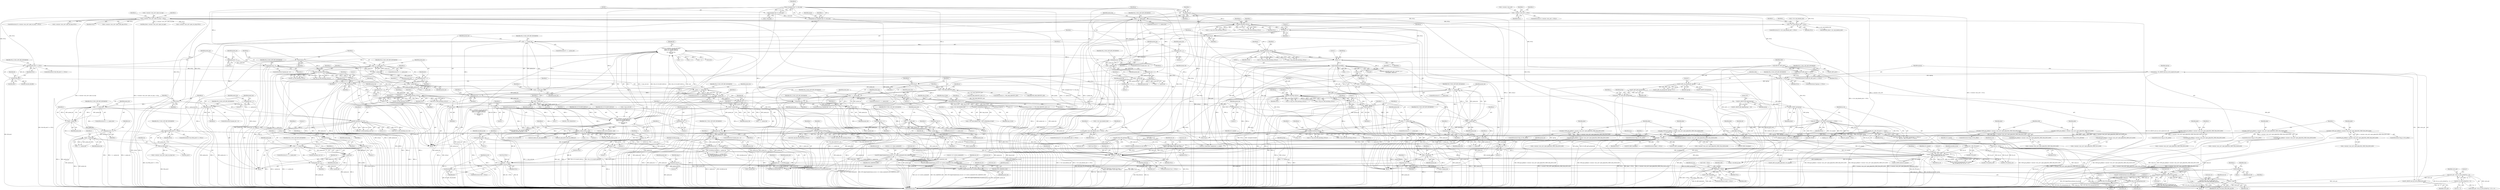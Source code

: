 digraph "0_openssl_ce325c60c74b0fa784f5872404b722e120e5cab0_0@API" {
"1001565" [label="(Call,EVP_DigestInit_ex(&md_ctx,(num == 2)\n\t\t\t\t\t?s->ctx->md5:s->ctx->sha1, NULL))"];
"1001561" [label="(Call,EVP_MD_CTX_set_flags(&md_ctx,\n\t\t\t\t\tEVP_MD_CTX_FLAG_NON_FIPS_ALLOW))"];
"1000179" [label="(Call,EVP_MD_CTX_init(&md_ctx))"];
"1001612" [label="(Call,EVP_DigestFinal_ex(&md_ctx,q,&size))"];
"1001607" [label="(Call,EVP_DigestUpdate(&md_ctx,param,param_len))"];
"1001595" [label="(Call,EVP_DigestUpdate(&md_ctx,&(s->s3->server_random[0]),SSL3_RANDOM_SIZE))"];
"1001583" [label="(Call,EVP_DigestUpdate(&md_ctx,&(s->s3->client_random[0]),SSL3_RANDOM_SIZE))"];
"1001565" [label="(Call,EVP_DigestInit_ex(&md_ctx,(num == 2)\n\t\t\t\t\t?s->ctx->md5:s->ctx->sha1, NULL))"];
"1001442" [label="(Call,pkey != NULL)"];
"1000741" [label="(Call,pkey=X509_get_pubkey(s->session->sess_cert->peer_pkeys[SSL_PKEY_RSA_ENC].x509))"];
"1000743" [label="(Call,X509_get_pubkey(s->session->sess_cert->peer_pkeys[SSL_PKEY_RSA_ENC].x509))"];
"1001391" [label="(Call,pkey=X509_get_pubkey(s->session->sess_cert->peer_pkeys[SSL_PKEY_ECC].x509))"];
"1001393" [label="(Call,X509_get_pubkey(s->session->sess_cert->peer_pkeys[SSL_PKEY_ECC].x509))"];
"1000144" [label="(Call,*pkey=NULL)"];
"1000760" [label="(Call,pkey=X509_get_pubkey(s->session->sess_cert->peer_pkeys[SSL_PKEY_DSA_SIGN].x509))"];
"1000762" [label="(Call,X509_get_pubkey(s->session->sess_cert->peer_pkeys[SSL_PKEY_DSA_SIGN].x509))"];
"1000916" [label="(Call,pkey=X509_get_pubkey(s->session->sess_cert->peer_pkeys[SSL_PKEY_RSA_ENC].x509))"];
"1000918" [label="(Call,X509_get_pubkey(s->session->sess_cert->peer_pkeys[SSL_PKEY_RSA_ENC].x509))"];
"1001134" [label="(Call,pkey=X509_get_pubkey(s->session->sess_cert->peer_pkeys[SSL_PKEY_RSA_ENC].x509))"];
"1001136" [label="(Call,X509_get_pubkey(s->session->sess_cert->peer_pkeys[SSL_PKEY_RSA_ENC].x509))"];
"1001153" [label="(Call,pkey=X509_get_pubkey(s->session->sess_cert->peer_pkeys[SSL_PKEY_DSA_SIGN].x509))"];
"1001155" [label="(Call,X509_get_pubkey(s->session->sess_cert->peer_pkeys[SSL_PKEY_DSA_SIGN].x509))"];
"1001372" [label="(Call,pkey=X509_get_pubkey(s->session->sess_cert->peer_pkeys[SSL_PKEY_RSA_ENC].x509))"];
"1001374" [label="(Call,X509_get_pubkey(s->session->sess_cert->peer_pkeys[SSL_PKEY_RSA_ENC].x509))"];
"1000711" [label="(Call,BN_bin2bn(p,i,NULL))"];
"1000631" [label="(Call,(unsigned int)(p[0]))"];
"1000612" [label="(Call,p+=i)"];
"1000603" [label="(Call,BN_bin2bn(p,i,NULL))"];
"1000578" [label="(Call,n2s(p,i))"];
"1000561" [label="(Call,p+=i)"];
"1000552" [label="(Call,BN_bin2bn(p,i,NULL))"];
"1000527" [label="(Call,n2s(p,i))"];
"1000282" [label="(Call,p=(unsigned char *)s->init_msg)"];
"1000284" [label="(Call,(unsigned char *)s->init_msg)"];
"1000531" [label="(Call,i > n - param_len)"];
"1000533" [label="(Call,n - param_len)"];
"1000519" [label="(Call,param_len > n)"];
"1000515" [label="(Call,param_len = 2)"];
"1000182" [label="(Call,n=s->method->ssl_get_message(s,\n\t\tSSL3_ST_CR_KEY_EXCH_A,\n\t\tSSL3_ST_CR_KEY_EXCH_B,\n\t\t-1,\n\t\ts->max_cert_list,\n\t\t&ok))"];
"1000184" [label="(Call,s->method->ssl_get_message(s,\n\t\tSSL3_ST_CR_KEY_EXCH_A,\n\t\tSSL3_ST_CR_KEY_EXCH_B,\n\t\t-1,\n\t\ts->max_cert_list,\n\t\t&ok))"];
"1000128" [label="(MethodParameterIn,SSL *s)"];
"1000188" [label="(Call,-1)"];
"1000290" [label="(Call,s->session->sess_cert != NULL)"];
"1000299" [label="(Call,s->session->sess_cert->peer_rsa_tmp != NULL)"];
"1000582" [label="(Call,i > n - param_len)"];
"1000584" [label="(Call,n - param_len)"];
"1000567" [label="(Call,n - param_len)"];
"1000541" [label="(Call,param_len += i)"];
"1000575" [label="(Call,param_len += 2)"];
"1000686" [label="(Call,n2s(p,i))"];
"1000669" [label="(Call,p+=i)"];
"1000660" [label="(Call,BN_bin2bn(p,i,NULL))"];
"1000636" [label="(Call,p++)"];
"1000639" [label="(Call,i > n - param_len)"];
"1000629" [label="(Call,i = (unsigned int)(p[0]))"];
"1000641" [label="(Call,n - param_len)"];
"1000618" [label="(Call,n - param_len)"];
"1000592" [label="(Call,param_len += i)"];
"1000626" [label="(Call,param_len += 1)"];
"1000690" [label="(Call,i > n - param_len)"];
"1000692" [label="(Call,n - param_len)"];
"1000675" [label="(Call,n - param_len)"];
"1000649" [label="(Call,param_len += i)"];
"1000683" [label="(Call,param_len += 2)"];
"1000488" [label="(Call,s->ctx->psk_identity_hint == NULL)"];
"1000479" [label="(Call,s->ctx->psk_identity_hint = BUF_strdup(tmp_id_hint))"];
"1000485" [label="(Call,BUF_strdup(tmp_id_hint))"];
"1000451" [label="(Call,memcpy(tmp_id_hint, p, i))"];
"1000422" [label="(Call,n2s(p,i))"];
"1000438" [label="(Call,i > n - param_len)"];
"1000426" [label="(Call,i > PSK_MAX_IDENTITY_LEN)"];
"1000440" [label="(Call,n - param_len)"];
"1000414" [label="(Call,param_len > n)"];
"1000410" [label="(Call,param_len = 2)"];
"1000466" [label="(Call,s->ctx->psk_identity_hint != NULL)"];
"1000799" [label="(Call,(rsa=RSA_new()) == NULL)"];
"1000800" [label="(Call,rsa=RSA_new())"];
"1001313" [label="(Call,(srvr_ecpoint = EC_POINT_new(group)) == NULL)"];
"1001314" [label="(Call,srvr_ecpoint = EC_POINT_new(group))"];
"1001316" [label="(Call,EC_POINT_new(group))"];
"1001282" [label="(Call,group = EC_KEY_get0_group(ecdh))"];
"1001284" [label="(Call,EC_KEY_get0_group(ecdh))"];
"1001271" [label="(Call,EC_KEY_set_group(ecdh, ngroup))"];
"1001206" [label="(Call,ecdh=EC_KEY_new())"];
"1001261" [label="(Call,ngroup == NULL)"];
"1001256" [label="(Call,ngroup = EC_GROUP_new_by_curve_name(curve_nid))"];
"1001258" [label="(Call,EC_GROUP_new_by_curve_name(curve_nid))"];
"1001240" [label="(Call,curve_nid = tls1_ec_curve_id2nid(*(p + 2)))"];
"1001242" [label="(Call,tls1_ec_curve_id2nid(*(p + 2)))"];
"1001205" [label="(Call,(ecdh=EC_KEY_new()) == NULL)"];
"1001297" [label="(Call,EC_GROUP_get_degree(group))"];
"1001319" [label="(Call,(bn_ctx = BN_CTX_new()) == NULL)"];
"1001320" [label="(Call,bn_ctx = BN_CTX_new())"];
"1001098" [label="(Call,BN_bin2bn(p,i,NULL))"];
"1001075" [label="(Call,n2s(p,i))"];
"1001058" [label="(Call,p+=i)"];
"1001049" [label="(Call,BN_bin2bn(p,i,NULL))"];
"1001026" [label="(Call,n2s(p,i))"];
"1001009" [label="(Call,p+=i)"];
"1001000" [label="(Call,BN_bin2bn(p,i,NULL))"];
"1000977" [label="(Call,n2s(p,i))"];
"1000981" [label="(Call,i > n - param_len)"];
"1000983" [label="(Call,n - param_len)"];
"1000969" [label="(Call,param_len > n)"];
"1000965" [label="(Call,param_len = 2)"];
"1000955" [label="(Call,(dh=DH_new()) == NULL)"];
"1000956" [label="(Call,dh=DH_new())"];
"1001030" [label="(Call,i > n - param_len)"];
"1001032" [label="(Call,n - param_len)"];
"1001015" [label="(Call,n - param_len)"];
"1000991" [label="(Call,param_len += i)"];
"1001023" [label="(Call,param_len += 2)"];
"1001079" [label="(Call,i > n - param_len)"];
"1001081" [label="(Call,n - param_len)"];
"1001064" [label="(Call,n - param_len)"];
"1001040" [label="(Call,param_len += i)"];
"1001072" [label="(Call,param_len += 2)"];
"1000280" [label="(Call,param=p=(unsigned char *)s->init_msg)"];
"1000387" [label="(Call,param_len=0)"];
"1000886" [label="(Call,param_len += i)"];
"1000876" [label="(Call,i > n - param_len)"];
"1000872" [label="(Call,n2s(p,i))"];
"1000855" [label="(Call,p+=i)"];
"1000844" [label="(Call,BN_bin2bn(p,i,rsa->n))"];
"1000821" [label="(Call,n2s(p,i))"];
"1000825" [label="(Call,i > n - param_len)"];
"1000827" [label="(Call,n - param_len)"];
"1000813" [label="(Call,param_len > n)"];
"1000809" [label="(Call,param_len = 2)"];
"1000878" [label="(Call,n - param_len)"];
"1000861" [label="(Call,n - param_len)"];
"1000835" [label="(Call,param_len += i)"];
"1000869" [label="(Call,param_len += 2)"];
"1000448" [label="(Call,param_len += i)"];
"1001089" [label="(Call,param_len += i)"];
"1000700" [label="(Call,param_len += i)"];
"1001356" [label="(Call,param_len += encoded_pt_len)"];
"1001344" [label="(Call,EC_POINT_oct2point(group, srvr_ecpoint, \n\t\t\tp, encoded_pt_len, bn_ctx))"];
"1001333" [label="(Call,p+=1)"];
"1001308" [label="(Call,p+=3)"];
"1001229" [label="(Call,tls1_check_curve(s, p, 3))"];
"1001338" [label="(Call,encoded_pt_len > n - param_len)"];
"1001329" [label="(Call,encoded_pt_len = *p)"];
"1001340" [label="(Call,n - param_len)"];
"1001219" [label="(Call,param_len > n)"];
"1001215" [label="(Call,param_len=4)"];
"1000164" [label="(Call,*bn_ctx = NULL)"];
"1001618" [label="(Call,q+=size)"];
"1001548" [label="(Call,q=md_buf)"];
"1001763" [label="(Call,rsa != NULL)"];
"1001766" [label="(Call,RSA_free(rsa))"];
"1001769" [label="(Call,dh != NULL)"];
"1001772" [label="(Call,DH_free(dh))"];
"1001779" [label="(Call,ecdh != NULL)"];
"1001782" [label="(Call,EC_KEY_free(ecdh))"];
"1001749" [label="(Call,EVP_MD_CTX_cleanup(&md_ctx))"];
"1001784" [label="(Call,EVP_MD_CTX_cleanup(&md_ctx))"];
"1000693" [label="(Identifier,n)"];
"1000968" [label="(ControlStructure,if (param_len > n))"];
"1000641" [label="(Call,n - param_len)"];
"1001110" [label="(Call,n-=param_len)"];
"1000966" [label="(Identifier,param_len)"];
"1000642" [label="(Identifier,n)"];
"1001028" [label="(Identifier,i)"];
"1000821" [label="(Call,n2s(p,i))"];
"1001101" [label="(Identifier,NULL)"];
"1001773" [label="(Identifier,dh)"];
"1001090" [label="(Identifier,param_len)"];
"1000919" [label="(Call,s->session->sess_cert->peer_pkeys[SSL_PKEY_RSA_ENC].x509)"];
"1000677" [label="(Identifier,param_len)"];
"1000164" [label="(Call,*bn_ctx = NULL)"];
"1000186" [label="(Identifier,SSL3_ST_CR_KEY_EXCH_A)"];
"1001350" [label="(Literal,0)"];
"1001374" [label="(Call,X509_get_pubkey(s->session->sess_cert->peer_pkeys[SSL_PKEY_RSA_ENC].x509))"];
"1000182" [label="(Call,n=s->method->ssl_get_message(s,\n\t\tSSL3_ST_CR_KEY_EXCH_A,\n\t\tSSL3_ST_CR_KEY_EXCH_B,\n\t\t-1,\n\t\ts->max_cert_list,\n\t\t&ok))"];
"1001614" [label="(Identifier,md_ctx)"];
"1001486" [label="(Call,p += 2)"];
"1001314" [label="(Call,srvr_ecpoint = EC_POINT_new(group))"];
"1001765" [label="(Identifier,NULL)"];
"1000606" [label="(Identifier,NULL)"];
"1000646" [label="(Identifier,SSL_F_SSL3_GET_KEY_EXCHANGE)"];
"1000829" [label="(Identifier,param_len)"];
"1000688" [label="(Identifier,i)"];
"1000516" [label="(Identifier,param_len)"];
"1001585" [label="(Identifier,md_ctx)"];
"1000561" [label="(Call,p+=i)"];
"1001207" [label="(Identifier,ecdh)"];
"1000840" [label="(Call,rsa->n=BN_bin2bn(p,i,rsa->n))"];
"1001372" [label="(Call,pkey=X509_get_pubkey(s->session->sess_cert->peer_pkeys[SSL_PKEY_RSA_ENC].x509))"];
"1000426" [label="(Call,i > PSK_MAX_IDENTITY_LEN)"];
"1000815" [label="(Identifier,n)"];
"1000553" [label="(Identifier,p)"];
"1001256" [label="(Call,ngroup = EC_GROUP_new_by_curve_name(curve_nid))"];
"1001768" [label="(ControlStructure,if (dh != NULL))"];
"1001134" [label="(Call,pkey=X509_get_pubkey(s->session->sess_cert->peer_pkeys[SSL_PKEY_RSA_ENC].x509))"];
"1001760" [label="(Call,EVP_PKEY_free(pkey))"];
"1000515" [label="(Call,param_len = 2)"];
"1001405" [label="(Call,EC_KEY_set_public_key(ecdh, srvr_ecpoint))"];
"1001220" [label="(Identifier,param_len)"];
"1001077" [label="(Identifier,i)"];
"1001422" [label="(Call,bn_ctx = NULL)"];
"1000661" [label="(Identifier,p)"];
"1000801" [label="(Identifier,rsa)"];
"1000533" [label="(Call,n - param_len)"];
"1001608" [label="(Call,&md_ctx)"];
"1001333" [label="(Call,p+=1)"];
"1001297" [label="(Call,EC_GROUP_get_degree(group))"];
"1000431" [label="(Identifier,al)"];
"1000955" [label="(Call,(dh=DH_new()) == NULL)"];
"1000742" [label="(Identifier,pkey)"];
"1000823" [label="(Identifier,i)"];
"1000160" [label="(Call,*ecdh = NULL)"];
"1000280" [label="(Call,param=p=(unsigned char *)s->init_msg)"];
"1000657" [label="(Identifier,s)"];
"1001266" [label="(Identifier,SSL_F_SSL3_GET_KEY_EXCHANGE)"];
"1001047" [label="(Identifier,dh)"];
"1000494" [label="(Identifier,NULL)"];
"1001096" [label="(Identifier,dh)"];
"1000191" [label="(Identifier,s)"];
"1001789" [label="(Literal,1)"];
"1000488" [label="(Call,s->ctx->psk_identity_hint == NULL)"];
"1001375" [label="(Call,s->session->sess_cert->peer_pkeys[SSL_PKEY_RSA_ENC].x509)"];
"1000676" [label="(Identifier,n)"];
"1000810" [label="(Identifier,param_len)"];
"1000832" [label="(Identifier,SSL_F_SSL3_GET_KEY_EXCHANGE)"];
"1000683" [label="(Call,param_len += 2)"];
"1000992" [label="(Identifier,param_len)"];
"1001212" [label="(Identifier,SSL_F_SSL3_GET_KEY_EXCHANGE)"];
"1000388" [label="(Identifier,param_len)"];
"1001094" [label="(Call,dh->pub_key=BN_bin2bn(p,i,NULL))"];
"1001176" [label="(Call,dh=NULL)"];
"1001079" [label="(Call,i > n - param_len)"];
"1001626" [label="(Call,RSA_verify(NID_md5_sha1, md_buf, j, p, n,\n\t\t\t\t\t\t\t\tpkey->pkey.rsa))"];
"1000579" [label="(Identifier,p)"];
"1001762" [label="(ControlStructure,if (rsa != NULL))"];
"1000895" [label="(Call,BN_bin2bn(p,i,rsa->e))"];
"1000962" [label="(Identifier,SSL_F_SSL3_GET_KEY_EXCHANGE)"];
"1000636" [label="(Call,p++)"];
"1000694" [label="(Identifier,param_len)"];
"1001583" [label="(Call,EVP_DigestUpdate(&md_ctx,&(s->s3->client_random[0]),SSL3_RANDOM_SIZE))"];
"1001339" [label="(Identifier,encoded_pt_len)"];
"1000585" [label="(Identifier,n)"];
"1000451" [label="(Call,memcpy(tmp_id_hint, p, i))"];
"1000187" [label="(Identifier,SSL3_ST_CR_KEY_EXCH_B)"];
"1000565" [label="(Call,2 > n - param_len)"];
"1000631" [label="(Call,(unsigned int)(p[0]))"];
"1001340" [label="(Call,n - param_len)"];
"1001722" [label="(Identifier,alg_a)"];
"1001606" [label="(Identifier,SSL3_RANDOM_SIZE)"];
"1001783" [label="(Identifier,ecdh)"];
"1001566" [label="(Call,&md_ctx)"];
"1000514" [label="(Block,)"];
"1001209" [label="(Identifier,NULL)"];
"1001732" [label="(Call,ssl3_check_cert_and_algorithm(s))"];
"1000567" [label="(Call,n - param_len)"];
"1000639" [label="(Call,i > n - param_len)"];
"1001607" [label="(Call,EVP_DigestUpdate(&md_ctx,param,param_len))"];
"1000988" [label="(Identifier,SSL_F_SSL3_GET_KEY_EXCHANGE)"];
"1001029" [label="(ControlStructure,if (i > n - param_len))"];
"1000614" [label="(Identifier,i)"];
"1001542" [label="(Block,)"];
"1000860" [label="(Literal,2)"];
"1000449" [label="(Identifier,param_len)"];
"1001567" [label="(Identifier,md_ctx)"];
"1001201" [label="(Block,)"];
"1001082" [label="(Identifier,n)"];
"1001584" [label="(Call,&md_ctx)"];
"1000762" [label="(Call,X509_get_pubkey(s->session->sess_cert->peer_pkeys[SSL_PKEY_DSA_SIGN].x509))"];
"1001387" [label="(ControlStructure,if (alg_a & SSL_aECDSA))"];
"1001059" [label="(Identifier,p)"];
"1000604" [label="(Identifier,p)"];
"1000744" [label="(Call,s->session->sess_cert->peer_pkeys[SSL_PKEY_RSA_ENC].x509)"];
"1000529" [label="(Identifier,i)"];
"1000538" [label="(Identifier,SSL_F_SSL3_GET_KEY_EXCHANGE)"];
"1000888" [label="(Identifier,i)"];
"1000857" [label="(Identifier,i)"];
"1000827" [label="(Call,n - param_len)"];
"1000453" [label="(Identifier,p)"];
"1000457" [label="(Identifier,tmp_id_hint)"];
"1001098" [label="(Call,BN_bin2bn(p,i,NULL))"];
"1001322" [label="(Call,BN_CTX_new())"];
"1000563" [label="(Identifier,i)"];
"1000617" [label="(Literal,1)"];
"1000720" [label="(Call,p+=i)"];
"1001699" [label="(Call,EVP_VerifyFinal(&md_ctx,p,(int)n,pkey))"];
"1000524" [label="(Identifier,SSL_F_SSL3_GET_KEY_EXCHANGE)"];
"1001320" [label="(Call,bn_ctx = BN_CTX_new())"];
"1000856" [label="(Identifier,p)"];
"1000549" [label="(Identifier,s)"];
"1000674" [label="(Literal,2)"];
"1000798" [label="(ControlStructure,if ((rsa=RSA_new()) == NULL))"];
"1001081" [label="(Call,n - param_len)"];
"1001778" [label="(ControlStructure,if (ecdh != NULL))"];
"1001323" [label="(Identifier,NULL)"];
"1000555" [label="(Identifier,NULL)"];
"1000813" [label="(Call,param_len > n)"];
"1000977" [label="(Call,n2s(p,i))"];
"1000419" [label="(Identifier,SSL_F_SSL3_GET_KEY_EXCHANGE)"];
"1001448" [label="(Identifier,s)"];
"1000711" [label="(Call,BN_bin2bn(p,i,NULL))"];
"1001023" [label="(Call,param_len += 2)"];
"1000779" [label="(Block,)"];
"1000873" [label="(Identifier,p)"];
"1001228" [label="(Call,!tls1_check_curve(s, p, 3))"];
"1000874" [label="(Identifier,i)"];
"1000799" [label="(Call,(rsa=RSA_new()) == NULL)"];
"1000530" [label="(ControlStructure,if (i > n - param_len))"];
"1000440" [label="(Call,n - param_len)"];
"1000303" [label="(Identifier,s)"];
"1001781" [label="(Identifier,NULL)"];
"1001594" [label="(Identifier,SSL3_RANDOM_SIZE)"];
"1000835" [label="(Call,param_len += i)"];
"1001373" [label="(Identifier,pkey)"];
"1001296" [label="(Call,EC_GROUP_get_degree(group) > 163)"];
"1000814" [label="(Identifier,param_len)"];
"1000871" [label="(Literal,2)"];
"1000528" [label="(Identifier,p)"];
"1000842" [label="(Identifier,rsa)"];
"1000596" [label="(Call,!(s->srp_ctx.g=BN_bin2bn(p,i,NULL)))"];
"1001560" [label="(Block,)"];
"1001343" [label="(Call,EC_POINT_oct2point(group, srvr_ecpoint, \n\t\t\tp, encoded_pt_len, bn_ctx) == 0)"];
"1001771" [label="(Identifier,NULL)"];
"1001001" [label="(Identifier,p)"];
"1001044" [label="(Call,!(dh->g=BN_bin2bn(p,i,NULL)))"];
"1000859" [label="(Call,2 > n - param_len)"];
"1000193" [label="(Call,&ok)"];
"1000577" [label="(Literal,2)"];
"1000954" [label="(ControlStructure,if ((dh=DH_new()) == NULL))"];
"1000981" [label="(Call,i > n - param_len)"];
"1000979" [label="(Identifier,i)"];
"1000982" [label="(Identifier,i)"];
"1001598" [label="(Call,&(s->s3->server_random[0]))"];
"1000415" [label="(Identifier,param_len)"];
"1000521" [label="(Identifier,n)"];
"1001009" [label="(Call,p+=i)"];
"1001663" [label="(Call,EVP_VerifyInit_ex(&md_ctx, md, NULL))"];
"1001010" [label="(Identifier,p)"];
"1001309" [label="(Identifier,p)"];
"1000298" [label="(ControlStructure,if (s->session->sess_cert->peer_rsa_tmp != NULL))"];
"1000880" [label="(Identifier,param_len)"];
"1000594" [label="(Identifier,i)"];
"1001270" [label="(Call,EC_KEY_set_group(ecdh, ngroup) == 0)"];
"1001073" [label="(Identifier,param_len)"];
"1001775" [label="(Identifier,bn_ctx)"];
"1000603" [label="(Call,BN_bin2bn(p,i,NULL))"];
"1001244" [label="(Call,p + 2)"];
"1001155" [label="(Call,X509_get_pubkey(s->session->sess_cert->peer_pkeys[SSL_PKEY_DSA_SIGN].x509))"];
"1000413" [label="(ControlStructure,if (param_len > n))"];
"1001217" [label="(Literal,4)"];
"1000580" [label="(Identifier,i)"];
"1001562" [label="(Call,&md_ctx)"];
"1000313" [label="(Identifier,s)"];
"1001406" [label="(Identifier,ecdh)"];
"1000620" [label="(Identifier,param_len)"];
"1001337" [label="(Call,(encoded_pt_len > n - param_len) ||\n\t\t    (EC_POINT_oct2point(group, srvr_ecpoint, \n\t\t\tp, encoded_pt_len, bn_ctx) == 0))"];
"1001107" [label="(Call,p+=i)"];
"1000886" [label="(Call,param_len += i)"];
"1001086" [label="(Identifier,SSL_F_SSL3_GET_KEY_EXCHANGE)"];
"1001003" [label="(Identifier,NULL)"];
"1000628" [label="(Literal,1)"];
"1001118" [label="(Call,DH_security_bits(dh))"];
"1001548" [label="(Call,q=md_buf)"];
"1001015" [label="(Call,n - param_len)"];
"1000974" [label="(Identifier,SSL_F_SSL3_GET_KEY_EXCHANGE)"];
"1001154" [label="(Identifier,pkey)"];
"1000586" [label="(Identifier,param_len)"];
"1000291" [label="(Call,s->session->sess_cert)"];
"1000627" [label="(Identifier,param_len)"];
"1000877" [label="(Identifier,i)"];
"1000862" [label="(Identifier,n)"];
"1001505" [label="(Call,n2s(p,i))"];
"1001321" [label="(Identifier,bn_ctx)"];
"1001258" [label="(Call,EC_GROUP_new_by_curve_name(curve_nid))"];
"1000491" [label="(Identifier,s)"];
"1001612" [label="(Call,EVP_DigestFinal_ex(&md_ctx,q,&size))"];
"1000489" [label="(Call,s->ctx->psk_identity_hint)"];
"1000517" [label="(Literal,2)"];
"1001032" [label="(Call,n - param_len)"];
"1000462" [label="(Call,1-i)"];
"1000480" [label="(Call,s->ctx->psk_identity_hint)"];
"1000662" [label="(Identifier,i)"];
"1000582" [label="(Call,i > n - param_len)"];
"1000149" [label="(Identifier,md)"];
"1001000" [label="(Call,BN_bin2bn(p,i,NULL))"];
"1000414" [label="(Call,param_len > n)"];
"1000465" [label="(ControlStructure,if (s->ctx->psk_identity_hint != NULL))"];
"1000669" [label="(Call,p+=i)"];
"1000743" [label="(Call,X509_get_pubkey(s->session->sess_cert->peer_pkeys[SSL_PKEY_RSA_ENC].x509))"];
"1001049" [label="(Call,BN_bin2bn(p,i,NULL))"];
"1000971" [label="(Identifier,n)"];
"1001050" [label="(Identifier,p)"];
"1000836" [label="(Identifier,param_len)"];
"1001348" [label="(Identifier,encoded_pt_len)"];
"1001417" [label="(Call,ecdh=NULL)"];
"1000497" [label="(Identifier,al)"];
"1000482" [label="(Identifier,s)"];
"1000428" [label="(Identifier,PSK_MAX_IDENTITY_LEN)"];
"1000383" [label="(Identifier,s)"];
"1000803" [label="(Identifier,NULL)"];
"1001030" [label="(Call,i > n - param_len)"];
"1000847" [label="(Call,rsa->n)"];
"1000387" [label="(Call,param_len=0)"];
"1000552" [label="(Call,BN_bin2bn(p,i,NULL))"];
"1001091" [label="(Identifier,i)"];
"1001149" [label="(ControlStructure,if (alg_a & SSL_aDSS))"];
"1001229" [label="(Call,tls1_check_curve(s, p, 3))"];
"1000638" [label="(ControlStructure,if (i > n - param_len))"];
"1000411" [label="(Identifier,param_len)"];
"1000649" [label="(Call,param_len += i)"];
"1000700" [label="(Call,param_len += i)"];
"1000389" [label="(Literal,0)"];
"1000630" [label="(Identifier,i)"];
"1000883" [label="(Identifier,SSL_F_SSL3_GET_KEY_EXCHANGE)"];
"1000909" [label="(Call,n-=param_len)"];
"1000283" [label="(Identifier,p)"];
"1000188" [label="(Call,-1)"];
"1000637" [label="(Identifier,p)"];
"1000146" [label="(Identifier,NULL)"];
"1000844" [label="(Call,BN_bin2bn(p,i,rsa->n))"];
"1000837" [label="(Identifier,i)"];
"1001299" [label="(Literal,163)"];
"1000156" [label="(Call,*dh=NULL)"];
"1001338" [label="(Call,encoded_pt_len > n - param_len)"];
"1000818" [label="(Identifier,SSL_F_SSL3_GET_KEY_EXCHANGE)"];
"1001763" [label="(Call,rsa != NULL)"];
"1001618" [label="(Call,q+=size)"];
"1001785" [label="(Call,&md_ctx)"];
"1000959" [label="(Identifier,NULL)"];
"1001075" [label="(Call,n2s(p,i))"];
"1001420" [label="(Call,BN_CTX_free(bn_ctx))"];
"1001034" [label="(Identifier,param_len)"];
"1001568" [label="(Call,(num == 2)\n\t\t\t\t\t?s->ctx->md5:s->ctx->sha1)"];
"1000756" [label="(ControlStructure,if (alg_a & SSL_aDSS))"];
"1000965" [label="(Call,param_len = 2)"];
"1001271" [label="(Call,EC_KEY_set_group(ecdh, ngroup))"];
"1000343" [label="(Call,s->session->sess_cert->peer_dh_tmp=NULL)"];
"1000184" [label="(Call,s->method->ssl_get_message(s,\n\t\tSSL3_ST_CR_KEY_EXCH_A,\n\t\tSSL3_ST_CR_KEY_EXCH_B,\n\t\t-1,\n\t\ts->max_cert_list,\n\t\t&ok))"];
"1000467" [label="(Call,s->ctx->psk_identity_hint)"];
"1000527" [label="(Call,n2s(p,i))"];
"1000828" [label="(Identifier,n)"];
"1000806" [label="(Identifier,SSL_F_SSL3_GET_KEY_EXCHANGE)"];
"1001204" [label="(ControlStructure,if ((ecdh=EC_KEY_new()) == NULL))"];
"1000760" [label="(Call,pkey=X509_get_pubkey(s->session->sess_cert->peer_pkeys[SSL_PKEY_DSA_SIGN].x509))"];
"1001230" [label="(Identifier,s)"];
"1000996" [label="(Call,dh->p=BN_bin2bn(p,i,NULL))"];
"1000673" [label="(Call,2 > n - param_len)"];
"1001024" [label="(Identifier,param_len)"];
"1001550" [label="(Identifier,md_buf)"];
"1001442" [label="(Call,pkey != NULL)"];
"1000445" [label="(Identifier,SSL_F_SSL3_GET_KEY_EXCHANGE)"];
"1000504" [label="(Identifier,p)"];
"1000532" [label="(Identifier,i)"];
"1001093" [label="(Call,!(dh->pub_key=BN_bin2bn(p,i,NULL)))"];
"1000691" [label="(Identifier,i)"];
"1000450" [label="(Identifier,i)"];
"1001241" [label="(Identifier,curve_nid)"];
"1000879" [label="(Identifier,n)"];
"1001341" [label="(Identifier,n)"];
"1000618" [label="(Call,n - param_len)"];
"1001360" [label="(Identifier,n)"];
"1001782" [label="(Call,EC_KEY_free(ecdh))"];
"1000737" [label="(ControlStructure,if (alg_a & SSL_aRSA))"];
"1000455" [label="(Call,memset(tmp_id_hint+i, 0, PSK_MAX_IDENTITY_LEN+1-i))"];
"1001330" [label="(Identifier,encoded_pt_len)"];
"1000165" [label="(Identifier,bn_ctx)"];
"1001074" [label="(Literal,2)"];
"1000629" [label="(Call,i = (unsigned int)(p[0]))"];
"1000589" [label="(Identifier,SSL_F_SSL3_GET_KEY_EXCHANGE)"];
"1000704" [label="(Call,!(s->srp_ctx.B=BN_bin2bn(p,i,NULL)))"];
"1001240" [label="(Call,curve_nid = tls1_ec_curve_id2nid(*(p + 2)))"];
"1000875" [label="(ControlStructure,if (i > n - param_len))"];
"1000412" [label="(Literal,2)"];
"1000685" [label="(Literal,2)"];
"1001037" [label="(Identifier,SSL_F_SSL3_GET_KEY_EXCHANGE)"];
"1001262" [label="(Identifier,ngroup)"];
"1000956" [label="(Call,dh=DH_new())"];
"1000809" [label="(Call,param_len = 2)"];
"1000839" [label="(Call,!(rsa->n=BN_bin2bn(p,i,rsa->n)))"];
"1000985" [label="(Identifier,param_len)"];
"1001232" [label="(Literal,3)"];
"1000437" [label="(ControlStructure,if (i > n - param_len))"];
"1001100" [label="(Identifier,i)"];
"1000812" [label="(ControlStructure,if (param_len > n))"];
"1000870" [label="(Identifier,param_len)"];
"1000296" [label="(Identifier,NULL)"];
"1001444" [label="(Identifier,NULL)"];
"1000763" [label="(Call,s->session->sess_cert->peer_pkeys[SSL_PKEY_DSA_SIGN].x509)"];
"1000660" [label="(Call,BN_bin2bn(p,i,NULL))"];
"1000307" [label="(Identifier,NULL)"];
"1001750" [label="(Call,&md_ctx)"];
"1001767" [label="(Identifier,rsa)"];
"1000855" [label="(Call,p+=i)"];
"1000534" [label="(Identifier,n)"];
"1000845" [label="(Identifier,p)"];
"1000970" [label="(Identifier,param_len)"];
"1001345" [label="(Identifier,group)"];
"1001443" [label="(Identifier,pkey)"];
"1001772" [label="(Call,DH_free(dh))"];
"1001014" [label="(Literal,2)"];
"1001065" [label="(Identifier,n)"];
"1001282" [label="(Call,group = EC_KEY_get0_group(ecdh))"];
"1001218" [label="(ControlStructure,if (param_len > n))"];
"1001331" [label="(Call,*p)"];
"1000980" [label="(ControlStructure,if (i > n - param_len))"];
"1000282" [label="(Call,p=(unsigned char *)s->init_msg)"];
"1001031" [label="(Identifier,i)"];
"1001011" [label="(Identifier,i)"];
"1000802" [label="(Call,RSA_new())"];
"1000129" [label="(Block,)"];
"1000569" [label="(Identifier,param_len)"];
"1001362" [label="(Call,p+=encoded_pt_len)"];
"1001040" [label="(Call,param_len += i)"];
"1000472" [label="(Identifier,NULL)"];
"1001349" [label="(Identifier,bn_ctx)"];
"1000863" [label="(Identifier,param_len)"];
"1001368" [label="(ControlStructure,if (alg_a & SSL_aRSA))"];
"1000605" [label="(Identifier,i)"];
"1001313" [label="(Call,(srvr_ecpoint = EC_POINT_new(group)) == NULL)"];
"1001356" [label="(Call,param_len += encoded_pt_len)"];
"1001344" [label="(Call,EC_POINT_oct2point(group, srvr_ecpoint, \n\t\t\tp, encoded_pt_len, bn_ctx))"];
"1000876" [label="(Call,i > n - param_len)"];
"1001739" [label="(Call,n != 0)"];
"1001033" [label="(Identifier,n)"];
"1001357" [label="(Identifier,param_len)"];
"1000633" [label="(Call,p[0])"];
"1000593" [label="(Identifier,param_len)"];
"1001078" [label="(ControlStructure,if (i > n - param_len))"];
"1001392" [label="(Identifier,pkey)"];
"1000998" [label="(Identifier,dh)"];
"1001342" [label="(Identifier,param_len)"];
"1001394" [label="(Call,s->session->sess_cert->peer_pkeys[SSL_PKEY_ECC].x509)"];
"1001231" [label="(Identifier,p)"];
"1000518" [label="(ControlStructure,if (param_len > n))"];
"1001208" [label="(Call,EC_KEY_new())"];
"1000826" [label="(Identifier,i)"];
"1001452" [label="(Call,2 > n)"];
"1000953" [label="(Block,)"];
"1001359" [label="(Call,n-=param_len)"];
"1001427" [label="(Call,srvr_ecpoint = NULL)"];
"1001013" [label="(Call,2 > n - param_len)"];
"1001619" [label="(Identifier,q)"];
"1001239" [label="(Call,(curve_nid = tls1_ec_curve_id2nid(*(p + 2))) == 0)"];
"1000576" [label="(Identifier,param_len)"];
"1001770" [label="(Identifier,dh)"];
"1001259" [label="(Identifier,curve_nid)"];
"1001747" [label="(Call,EVP_PKEY_free(pkey))"];
"1000466" [label="(Call,s->ctx->psk_identity_hint != NULL)"];
"1001026" [label="(Call,n2s(p,i))"];
"1001755" [label="(Call,ssl3_send_alert(s,SSL3_AL_FATAL,al))"];
"1000991" [label="(Call,param_len += i)"];
"1000578" [label="(Call,n2s(p,i))"];
"1000190" [label="(Call,s->max_cert_list)"];
"1001622" [label="(Identifier,j)"];
"1000506" [label="(Call,n-=param_len)"];
"1000671" [label="(Identifier,i)"];
"1001769" [label="(Call,dh != NULL)"];
"1001595" [label="(Call,EVP_DigestUpdate(&md_ctx,&(s->s3->server_random[0]),SSL3_RANDOM_SIZE))"];
"1001017" [label="(Identifier,param_len)"];
"1000612" [label="(Call,p+=i)"];
"1001064" [label="(Call,n - param_len)"];
"1001334" [label="(Identifier,p)"];
"1000183" [label="(Identifier,n)"];
"1000485" [label="(Call,BUF_strdup(tmp_id_hint))"];
"1000692" [label="(Call,n - param_len)"];
"1000800" [label="(Call,rsa=RSA_new())"];
"1000995" [label="(Call,!(dh->p=BN_bin2bn(p,i,NULL)))"];
"1000723" [label="(Call,n-=param_len)"];
"1000654" [label="(Call,s->srp_ctx.s=BN_bin2bn(p,i,NULL))"];
"1000651" [label="(Identifier,i)"];
"1000427" [label="(Identifier,i)"];
"1001242" [label="(Call,tls1_ec_curve_id2nid(*(p + 2)))"];
"1001153" [label="(Call,pkey=X509_get_pubkey(s->session->sess_cert->peer_pkeys[SSL_PKEY_DSA_SIGN].x509))"];
"1001066" [label="(Identifier,param_len)"];
"1000728" [label="(Call,srp_verify_server_param(s, &al))"];
"1000448" [label="(Call,param_len += i)"];
"1000199" [label="(Call,(int)n)"];
"1000543" [label="(Identifier,i)"];
"1001393" [label="(Call,X509_get_pubkey(s->session->sess_cert->peer_pkeys[SSL_PKEY_ECC].x509))"];
"1000697" [label="(Identifier,SSL_F_SSL3_GET_KEY_EXCHANGE)"];
"1000519" [label="(Call,param_len > n)"];
"1000575" [label="(Call,param_len += 2)"];
"1001261" [label="(Call,ngroup == NULL)"];
"1001224" [label="(Identifier,SSL_F_SSL3_GET_KEY_EXCHANGE)"];
"1000284" [label="(Call,(unsigned char *)s->init_msg)"];
"1000967" [label="(Literal,2)"];
"1000487" [label="(ControlStructure,if (s->ctx->psk_identity_hint == NULL))"];
"1001052" [label="(Identifier,NULL)"];
"1001062" [label="(Call,2 > n - param_len)"];
"1000916" [label="(Call,pkey=X509_get_pubkey(s->session->sess_cert->peer_pkeys[SSL_PKEY_RSA_ENC].x509))"];
"1000425" [label="(ControlStructure,if (i > PSK_MAX_IDENTITY_LEN))"];
"1000712" [label="(Identifier,p)"];
"1001221" [label="(Identifier,n)"];
"1000439" [label="(Identifier,i)"];
"1001447" [label="(Call,SSL_USE_SIGALGS(s))"];
"1000597" [label="(Call,s->srp_ctx.g=BN_bin2bn(p,i,NULL))"];
"1000442" [label="(Identifier,param_len)"];
"1001219" [label="(Call,param_len > n)"];
"1000936" [label="(Call,s->session->sess_cert->peer_rsa_tmp=rsa)"];
"1000369" [label="(Call,s->session->sess_cert->peer_ecdh_tmp=NULL)"];
"1001216" [label="(Identifier,param_len)"];
"1000566" [label="(Literal,2)"];
"1000583" [label="(Identifier,i)"];
"1001099" [label="(Identifier,p)"];
"1000708" [label="(Identifier,s)"];
"1001497" [label="(Call,2 > n)"];
"1001613" [label="(Call,&md_ctx)"];
"1000650" [label="(Identifier,param_len)"];
"1001002" [label="(Identifier,i)"];
"1001609" [label="(Identifier,md_ctx)"];
"1001045" [label="(Call,dh->g=BN_bin2bn(p,i,NULL))"];
"1000958" [label="(Call,DH_new())"];
"1001565" [label="(Call,EVP_DigestInit_ex(&md_ctx,(num == 2)\n\t\t\t\t\t?s->ctx->md5:s->ctx->sha1, NULL))"];
"1001280" [label="(Call,EC_GROUP_free(ngroup))"];
"1001130" [label="(ControlStructure,if (alg_a & SSL_aRSA))"];
"1000454" [label="(Identifier,i)"];
"1001058" [label="(Call,p+=i)"];
"1001784" [label="(Call,EVP_MD_CTX_cleanup(&md_ctx))"];
"1000281" [label="(Identifier,param)"];
"1000309" [label="(Call,RSA_free(s->session->sess_cert->peer_rsa_tmp))"];
"1001597" [label="(Identifier,md_ctx)"];
"1000423" [label="(Identifier,p)"];
"1000391" [label="(Identifier,alg_a)"];
"1000878" [label="(Call,n - param_len)"];
"1000613" [label="(Identifier,p)"];
"1000824" [label="(ControlStructure,if (i > n - param_len))"];
"1001561" [label="(Call,EVP_MD_CTX_set_flags(&md_ctx,\n\t\t\t\t\tEVP_MD_CTX_FLAG_NON_FIPS_ALLOW))"];
"1000180" [label="(Call,&md_ctx)"];
"1001042" [label="(Identifier,i)"];
"1000714" [label="(Identifier,NULL)"];
"1001115" [label="(Call,ssl_security(s, SSL_SECOP_TMP_DH,\n\t\t\t\t\t\tDH_security_bits(dh), 0, dh))"];
"1001285" [label="(Identifier,ecdh)"];
"1000984" [label="(Identifier,n)"];
"1000917" [label="(Identifier,pkey)"];
"1000424" [label="(Identifier,i)"];
"1000686" [label="(Call,n2s(p,i))"];
"1000912" [label="(ControlStructure,if (alg_a & SSL_aRSA))"];
"1000408" [label="(Block,)"];
"1000189" [label="(Literal,1)"];
"1001215" [label="(Call,param_len=4)"];
"1001615" [label="(Identifier,q)"];
"1001312" [label="(Call,((srvr_ecpoint = EC_POINT_new(group)) == NULL) ||\n\t\t    ((bn_ctx = BN_CTX_new()) == NULL))"];
"1001284" [label="(Call,EC_KEY_get0_group(ecdh))"];
"1000290" [label="(Call,s->session->sess_cert != NULL)"];
"1001247" [label="(Literal,0)"];
"1000541" [label="(Call,param_len += i)"];
"1001776" [label="(Call,EC_POINT_free(srvr_ecpoint))"];
"1001292" [label="(Identifier,s)"];
"1001080" [label="(Identifier,i)"];
"1000169" [label="(Identifier,srvr_ecpoint)"];
"1001315" [label="(Identifier,srvr_ecpoint)"];
"1001620" [label="(Identifier,size)"];
"1001051" [label="(Identifier,i)"];
"1001171" [label="(Identifier,s)"];
"1000626" [label="(Call,param_len += 1)"];
"1001016" [label="(Identifier,n)"];
"1001257" [label="(Identifier,ngroup)"];
"1001611" [label="(Identifier,param_len)"];
"1001786" [label="(Identifier,md_ctx)"];
"1001135" [label="(Identifier,pkey)"];
"1000300" [label="(Call,s->session->sess_cert->peer_rsa_tmp)"];
"1001319" [label="(Call,(bn_ctx = BN_CTX_new()) == NULL)"];
"1000410" [label="(Call,param_len = 2)"];
"1001753" [label="(Literal,1)"];
"1001060" [label="(Identifier,i)"];
"1001274" [label="(Literal,0)"];
"1001025" [label="(Literal,2)"];
"1001347" [label="(Identifier,p)"];
"1000670" [label="(Identifier,p)"];
"1000330" [label="(Identifier,s)"];
"1000957" [label="(Identifier,dh)"];
"1001136" [label="(Call,X509_get_pubkey(s->session->sess_cert->peer_pkeys[SSL_PKEY_RSA_ENC].x509))"];
"1001441" [label="(ControlStructure,if (pkey != NULL))"];
"1000846" [label="(Identifier,i)"];
"1001205" [label="(Call,(ecdh=EC_KEY_new()) == NULL)"];
"1000684" [label="(Identifier,param_len)"];
"1001564" [label="(Identifier,EVP_MD_CTX_FLAG_NON_FIPS_ALLOW)"];
"1000640" [label="(Identifier,i)"];
"1001540" [label="(Call,SSL_USE_SIGALGS(s))"];
"1000978" [label="(Identifier,p)"];
"1001596" [label="(Call,&md_ctx)"];
"1000690" [label="(Call,i > n - param_len)"];
"1001260" [label="(ControlStructure,if (ngroup == NULL))"];
"1001027" [label="(Identifier,p)"];
"1001790" [label="(MethodReturn,int)"];
"1001156" [label="(Call,s->session->sess_cert->peer_pkeys[SSL_PKEY_DSA_SIGN].x509)"];
"1000562" [label="(Identifier,p)"];
"1001206" [label="(Call,ecdh=EC_KEY_new())"];
"1000616" [label="(Call,1 > n - param_len)"];
"1001272" [label="(Identifier,ecdh)"];
"1001137" [label="(Call,s->session->sess_cert->peer_pkeys[SSL_PKEY_RSA_ENC].x509)"];
"1000869" [label="(Call,param_len += 2)"];
"1000422" [label="(Call,n2s(p,i))"];
"1000689" [label="(ControlStructure,if (i > n - param_len))"];
"1000286" [label="(Call,s->init_msg)"];
"1000460" [label="(Call,PSK_MAX_IDENTITY_LEN+1-i)"];
"1000545" [label="(Call,!(s->srp_ctx.N=BN_bin2bn(p,i,NULL)))"];
"1000822" [label="(Identifier,p)"];
"1000185" [label="(Identifier,s)"];
"1000687" [label="(Identifier,p)"];
"1000293" [label="(Identifier,s)"];
"1000166" [label="(Identifier,NULL)"];
"1000476" [label="(Identifier,s)"];
"1000713" [label="(Identifier,i)"];
"1001308" [label="(Call,p+=3)"];
"1001243" [label="(Call,*(p + 2))"];
"1000546" [label="(Call,s->srp_ctx.N=BN_bin2bn(p,i,NULL))"];
"1000619" [label="(Identifier,n)"];
"1000945" [label="(Call,rsa=NULL)"];
"1001076" [label="(Identifier,p)"];
"1001749" [label="(Call,EVP_MD_CTX_cleanup(&md_ctx))"];
"1001063" [label="(Literal,2)"];
"1000416" [label="(Identifier,n)"];
"1000503" [label="(Call,p+=i)"];
"1001310" [label="(Literal,3)"];
"1000983" [label="(Call,n - param_len)"];
"1000531" [label="(Call,i > n - param_len)"];
"1001780" [label="(Identifier,ecdh)"];
"1000317" [label="(Call,s->session->sess_cert->peer_rsa_tmp=NULL)"];
"1000479" [label="(Call,s->ctx->psk_identity_hint = BUF_strdup(tmp_id_hint))"];
"1000663" [label="(Identifier,NULL)"];
"1001273" [label="(Identifier,ngroup)"];
"1000741" [label="(Call,pkey=X509_get_pubkey(s->session->sess_cert->peer_pkeys[SSL_PKEY_RSA_ENC].x509))"];
"1000473" [label="(Call,OPENSSL_free(s->ctx->psk_identity_hint))"];
"1001358" [label="(Identifier,encoded_pt_len)"];
"1000761" [label="(Identifier,pkey)"];
"1001462" [label="(Call,tls12_check_peer_sigalg(&md, s, p, pkey))"];
"1000441" [label="(Identifier,n)"];
"1001072" [label="(Call,param_len += 2)"];
"1000152" [label="(Call,*rsa=NULL)"];
"1001041" [label="(Identifier,param_len)"];
"1001089" [label="(Call,param_len += i)"];
"1000535" [label="(Identifier,param_len)"];
"1000918" [label="(Call,X509_get_pubkey(s->session->sess_cert->peer_pkeys[SSL_PKEY_RSA_ENC].x509))"];
"1001582" [label="(Identifier,NULL)"];
"1001692" [label="(Call,EVP_VerifyUpdate(&md_ctx,param,param_len))"];
"1000289" [label="(ControlStructure,if (s->session->sess_cert != NULL))"];
"1000940" [label="(Identifier,s)"];
"1000520" [label="(Identifier,param_len)"];
"1000456" [label="(Call,tmp_id_hint+i)"];
"1000542" [label="(Identifier,param_len)"];
"1000568" [label="(Identifier,n)"];
"1000872" [label="(Call,n2s(p,i))"];
"1000701" [label="(Identifier,param_len)"];
"1000675" [label="(Call,n - param_len)"];
"1001298" [label="(Identifier,group)"];
"1001335" [label="(Literal,1)"];
"1000592" [label="(Call,param_len += i)"];
"1001317" [label="(Identifier,group)"];
"1000811" [label="(Literal,2)"];
"1000452" [label="(Identifier,tmp_id_hint)"];
"1000581" [label="(ControlStructure,if (i > n - param_len))"];
"1001346" [label="(Identifier,srvr_ecpoint)"];
"1001586" [label="(Call,&(s->s3->client_random[0]))"];
"1001764" [label="(Identifier,rsa)"];
"1001779" [label="(Call,ecdh != NULL)"];
"1001513" [label="(Call,EVP_PKEY_size(pkey))"];
"1000893" [label="(Identifier,rsa)"];
"1000128" [label="(MethodParameterIn,SSL *s)"];
"1000702" [label="(Identifier,i)"];
"1000861" [label="(Call,n - param_len)"];
"1001329" [label="(Call,encoded_pt_len = *p)"];
"1000179" [label="(Call,EVP_MD_CTX_init(&md_ctx))"];
"1000145" [label="(Identifier,pkey)"];
"1001316" [label="(Call,EC_POINT_new(group))"];
"1001766" [label="(Call,RSA_free(rsa))"];
"1000969" [label="(Call,param_len > n)"];
"1000144" [label="(Call,*pkey=NULL)"];
"1000887" [label="(Identifier,param_len)"];
"1000825" [label="(Call,i > n - param_len)"];
"1001263" [label="(Identifier,NULL)"];
"1001610" [label="(Identifier,param)"];
"1000486" [label="(Identifier,tmp_id_hint)"];
"1000993" [label="(Identifier,i)"];
"1001083" [label="(Identifier,param_len)"];
"1001774" [label="(Call,BN_CTX_free(bn_ctx))"];
"1001283" [label="(Identifier,group)"];
"1000197" [label="(Identifier,ok)"];
"1001318" [label="(Identifier,NULL)"];
"1001553" [label="(Identifier,num)"];
"1000299" [label="(Call,s->session->sess_cert->peer_rsa_tmp != NULL)"];
"1001391" [label="(Call,pkey=X509_get_pubkey(s->session->sess_cert->peer_pkeys[SSL_PKEY_ECC].x509))"];
"1000643" [label="(Identifier,param_len)"];
"1000554" [label="(Identifier,i)"];
"1000438" [label="(Call,i > n - param_len)"];
"1000705" [label="(Call,s->srp_ctx.B=BN_bin2bn(p,i,NULL))"];
"1000600" [label="(Identifier,s)"];
"1001549" [label="(Identifier,q)"];
"1000653" [label="(Call,!(s->srp_ctx.s=BN_bin2bn(p,i,NULL)))"];
"1001616" [label="(Call,&size)"];
"1000584" [label="(Call,n - param_len)"];
"1001565" -> "1001560"  [label="AST: "];
"1001565" -> "1001582"  [label="CFG: "];
"1001566" -> "1001565"  [label="AST: "];
"1001568" -> "1001565"  [label="AST: "];
"1001582" -> "1001565"  [label="AST: "];
"1001585" -> "1001565"  [label="CFG: "];
"1001565" -> "1001790"  [label="DDG: NULL"];
"1001565" -> "1001790"  [label="DDG: EVP_DigestInit_ex(&md_ctx,(num == 2)\n\t\t\t\t\t?s->ctx->md5:s->ctx->sha1, NULL)"];
"1001565" -> "1001790"  [label="DDG: (num == 2)\n\t\t\t\t\t?s->ctx->md5:s->ctx->sha1"];
"1001561" -> "1001565"  [label="DDG: &md_ctx"];
"1001442" -> "1001565"  [label="DDG: NULL"];
"1001565" -> "1001583"  [label="DDG: &md_ctx"];
"1001565" -> "1001763"  [label="DDG: NULL"];
"1001561" -> "1001560"  [label="AST: "];
"1001561" -> "1001564"  [label="CFG: "];
"1001562" -> "1001561"  [label="AST: "];
"1001564" -> "1001561"  [label="AST: "];
"1001567" -> "1001561"  [label="CFG: "];
"1001561" -> "1001790"  [label="DDG: EVP_MD_CTX_set_flags(&md_ctx,\n\t\t\t\t\tEVP_MD_CTX_FLAG_NON_FIPS_ALLOW)"];
"1001561" -> "1001790"  [label="DDG: EVP_MD_CTX_FLAG_NON_FIPS_ALLOW"];
"1000179" -> "1001561"  [label="DDG: &md_ctx"];
"1001612" -> "1001561"  [label="DDG: &md_ctx"];
"1000179" -> "1000129"  [label="AST: "];
"1000179" -> "1000180"  [label="CFG: "];
"1000180" -> "1000179"  [label="AST: "];
"1000183" -> "1000179"  [label="CFG: "];
"1000179" -> "1001790"  [label="DDG: EVP_MD_CTX_init(&md_ctx)"];
"1000179" -> "1001790"  [label="DDG: &md_ctx"];
"1000179" -> "1001663"  [label="DDG: &md_ctx"];
"1000179" -> "1001749"  [label="DDG: &md_ctx"];
"1000179" -> "1001784"  [label="DDG: &md_ctx"];
"1001612" -> "1001560"  [label="AST: "];
"1001612" -> "1001616"  [label="CFG: "];
"1001613" -> "1001612"  [label="AST: "];
"1001615" -> "1001612"  [label="AST: "];
"1001616" -> "1001612"  [label="AST: "];
"1001619" -> "1001612"  [label="CFG: "];
"1001612" -> "1001790"  [label="DDG: EVP_DigestFinal_ex(&md_ctx,q,&size)"];
"1001612" -> "1001790"  [label="DDG: &size"];
"1001607" -> "1001612"  [label="DDG: &md_ctx"];
"1001618" -> "1001612"  [label="DDG: q"];
"1001548" -> "1001612"  [label="DDG: q"];
"1001612" -> "1001618"  [label="DDG: q"];
"1001612" -> "1001749"  [label="DDG: &md_ctx"];
"1001612" -> "1001784"  [label="DDG: &md_ctx"];
"1001607" -> "1001560"  [label="AST: "];
"1001607" -> "1001611"  [label="CFG: "];
"1001608" -> "1001607"  [label="AST: "];
"1001610" -> "1001607"  [label="AST: "];
"1001611" -> "1001607"  [label="AST: "];
"1001614" -> "1001607"  [label="CFG: "];
"1001607" -> "1001790"  [label="DDG: EVP_DigestUpdate(&md_ctx,param,param_len)"];
"1001607" -> "1001790"  [label="DDG: param"];
"1001607" -> "1001790"  [label="DDG: param_len"];
"1001595" -> "1001607"  [label="DDG: &md_ctx"];
"1000280" -> "1001607"  [label="DDG: param"];
"1000387" -> "1001607"  [label="DDG: param_len"];
"1000886" -> "1001607"  [label="DDG: param_len"];
"1000448" -> "1001607"  [label="DDG: param_len"];
"1001089" -> "1001607"  [label="DDG: param_len"];
"1000700" -> "1001607"  [label="DDG: param_len"];
"1001356" -> "1001607"  [label="DDG: param_len"];
"1001595" -> "1001560"  [label="AST: "];
"1001595" -> "1001606"  [label="CFG: "];
"1001596" -> "1001595"  [label="AST: "];
"1001598" -> "1001595"  [label="AST: "];
"1001606" -> "1001595"  [label="AST: "];
"1001609" -> "1001595"  [label="CFG: "];
"1001595" -> "1001790"  [label="DDG: &(s->s3->server_random[0])"];
"1001595" -> "1001790"  [label="DDG: SSL3_RANDOM_SIZE"];
"1001595" -> "1001790"  [label="DDG: EVP_DigestUpdate(&md_ctx,&(s->s3->server_random[0]),SSL3_RANDOM_SIZE)"];
"1001595" -> "1001583"  [label="DDG: SSL3_RANDOM_SIZE"];
"1001583" -> "1001595"  [label="DDG: &md_ctx"];
"1001583" -> "1001595"  [label="DDG: SSL3_RANDOM_SIZE"];
"1001583" -> "1001560"  [label="AST: "];
"1001583" -> "1001594"  [label="CFG: "];
"1001584" -> "1001583"  [label="AST: "];
"1001586" -> "1001583"  [label="AST: "];
"1001594" -> "1001583"  [label="AST: "];
"1001597" -> "1001583"  [label="CFG: "];
"1001583" -> "1001790"  [label="DDG: EVP_DigestUpdate(&md_ctx,&(s->s3->client_random[0]),SSL3_RANDOM_SIZE)"];
"1001583" -> "1001790"  [label="DDG: &(s->s3->client_random[0])"];
"1001442" -> "1001441"  [label="AST: "];
"1001442" -> "1001444"  [label="CFG: "];
"1001443" -> "1001442"  [label="AST: "];
"1001444" -> "1001442"  [label="AST: "];
"1001448" -> "1001442"  [label="CFG: "];
"1001722" -> "1001442"  [label="CFG: "];
"1001442" -> "1001790"  [label="DDG: NULL"];
"1001442" -> "1001790"  [label="DDG: pkey != NULL"];
"1000741" -> "1001442"  [label="DDG: pkey"];
"1001391" -> "1001442"  [label="DDG: pkey"];
"1000144" -> "1001442"  [label="DDG: pkey"];
"1000760" -> "1001442"  [label="DDG: pkey"];
"1000916" -> "1001442"  [label="DDG: pkey"];
"1001134" -> "1001442"  [label="DDG: pkey"];
"1001153" -> "1001442"  [label="DDG: pkey"];
"1001372" -> "1001442"  [label="DDG: pkey"];
"1000711" -> "1001442"  [label="DDG: NULL"];
"1000488" -> "1001442"  [label="DDG: NULL"];
"1000290" -> "1001442"  [label="DDG: NULL"];
"1000299" -> "1001442"  [label="DDG: NULL"];
"1000799" -> "1001442"  [label="DDG: NULL"];
"1001313" -> "1001442"  [label="DDG: NULL"];
"1001319" -> "1001442"  [label="DDG: NULL"];
"1001098" -> "1001442"  [label="DDG: NULL"];
"1001442" -> "1001462"  [label="DDG: pkey"];
"1001442" -> "1001513"  [label="DDG: pkey"];
"1001442" -> "1001663"  [label="DDG: NULL"];
"1001442" -> "1001747"  [label="DDG: pkey"];
"1001442" -> "1001760"  [label="DDG: pkey"];
"1001442" -> "1001763"  [label="DDG: NULL"];
"1000741" -> "1000737"  [label="AST: "];
"1000741" -> "1000743"  [label="CFG: "];
"1000742" -> "1000741"  [label="AST: "];
"1000743" -> "1000741"  [label="AST: "];
"1001443" -> "1000741"  [label="CFG: "];
"1000741" -> "1001790"  [label="DDG: X509_get_pubkey(s->session->sess_cert->peer_pkeys[SSL_PKEY_RSA_ENC].x509)"];
"1000743" -> "1000741"  [label="DDG: s->session->sess_cert->peer_pkeys[SSL_PKEY_RSA_ENC].x509"];
"1000743" -> "1000744"  [label="CFG: "];
"1000744" -> "1000743"  [label="AST: "];
"1000743" -> "1001790"  [label="DDG: s->session->sess_cert->peer_pkeys[SSL_PKEY_RSA_ENC].x509"];
"1001391" -> "1001387"  [label="AST: "];
"1001391" -> "1001393"  [label="CFG: "];
"1001392" -> "1001391"  [label="AST: "];
"1001393" -> "1001391"  [label="AST: "];
"1001406" -> "1001391"  [label="CFG: "];
"1001391" -> "1001790"  [label="DDG: X509_get_pubkey(s->session->sess_cert->peer_pkeys[SSL_PKEY_ECC].x509)"];
"1001393" -> "1001391"  [label="DDG: s->session->sess_cert->peer_pkeys[SSL_PKEY_ECC].x509"];
"1001393" -> "1001394"  [label="CFG: "];
"1001394" -> "1001393"  [label="AST: "];
"1001393" -> "1001790"  [label="DDG: s->session->sess_cert->peer_pkeys[SSL_PKEY_ECC].x509"];
"1000144" -> "1000129"  [label="AST: "];
"1000144" -> "1000146"  [label="CFG: "];
"1000145" -> "1000144"  [label="AST: "];
"1000146" -> "1000144"  [label="AST: "];
"1000149" -> "1000144"  [label="CFG: "];
"1000144" -> "1001790"  [label="DDG: pkey"];
"1000144" -> "1001760"  [label="DDG: pkey"];
"1000760" -> "1000756"  [label="AST: "];
"1000760" -> "1000762"  [label="CFG: "];
"1000761" -> "1000760"  [label="AST: "];
"1000762" -> "1000760"  [label="AST: "];
"1001443" -> "1000760"  [label="CFG: "];
"1000760" -> "1001790"  [label="DDG: X509_get_pubkey(s->session->sess_cert->peer_pkeys[SSL_PKEY_DSA_SIGN].x509)"];
"1000762" -> "1000760"  [label="DDG: s->session->sess_cert->peer_pkeys[SSL_PKEY_DSA_SIGN].x509"];
"1000762" -> "1000763"  [label="CFG: "];
"1000763" -> "1000762"  [label="AST: "];
"1000762" -> "1001790"  [label="DDG: s->session->sess_cert->peer_pkeys[SSL_PKEY_DSA_SIGN].x509"];
"1000916" -> "1000912"  [label="AST: "];
"1000916" -> "1000918"  [label="CFG: "];
"1000917" -> "1000916"  [label="AST: "];
"1000918" -> "1000916"  [label="AST: "];
"1000940" -> "1000916"  [label="CFG: "];
"1000916" -> "1001790"  [label="DDG: X509_get_pubkey(s->session->sess_cert->peer_pkeys[SSL_PKEY_RSA_ENC].x509)"];
"1000918" -> "1000916"  [label="DDG: s->session->sess_cert->peer_pkeys[SSL_PKEY_RSA_ENC].x509"];
"1000918" -> "1000919"  [label="CFG: "];
"1000919" -> "1000918"  [label="AST: "];
"1000918" -> "1001790"  [label="DDG: s->session->sess_cert->peer_pkeys[SSL_PKEY_RSA_ENC].x509"];
"1001134" -> "1001130"  [label="AST: "];
"1001134" -> "1001136"  [label="CFG: "];
"1001135" -> "1001134"  [label="AST: "];
"1001136" -> "1001134"  [label="AST: "];
"1001171" -> "1001134"  [label="CFG: "];
"1001134" -> "1001790"  [label="DDG: X509_get_pubkey(s->session->sess_cert->peer_pkeys[SSL_PKEY_RSA_ENC].x509)"];
"1001136" -> "1001134"  [label="DDG: s->session->sess_cert->peer_pkeys[SSL_PKEY_RSA_ENC].x509"];
"1001136" -> "1001137"  [label="CFG: "];
"1001137" -> "1001136"  [label="AST: "];
"1001136" -> "1001790"  [label="DDG: s->session->sess_cert->peer_pkeys[SSL_PKEY_RSA_ENC].x509"];
"1001153" -> "1001149"  [label="AST: "];
"1001153" -> "1001155"  [label="CFG: "];
"1001154" -> "1001153"  [label="AST: "];
"1001155" -> "1001153"  [label="AST: "];
"1001171" -> "1001153"  [label="CFG: "];
"1001153" -> "1001790"  [label="DDG: X509_get_pubkey(s->session->sess_cert->peer_pkeys[SSL_PKEY_DSA_SIGN].x509)"];
"1001155" -> "1001153"  [label="DDG: s->session->sess_cert->peer_pkeys[SSL_PKEY_DSA_SIGN].x509"];
"1001155" -> "1001156"  [label="CFG: "];
"1001156" -> "1001155"  [label="AST: "];
"1001155" -> "1001790"  [label="DDG: s->session->sess_cert->peer_pkeys[SSL_PKEY_DSA_SIGN].x509"];
"1001372" -> "1001368"  [label="AST: "];
"1001372" -> "1001374"  [label="CFG: "];
"1001373" -> "1001372"  [label="AST: "];
"1001374" -> "1001372"  [label="AST: "];
"1001406" -> "1001372"  [label="CFG: "];
"1001372" -> "1001790"  [label="DDG: X509_get_pubkey(s->session->sess_cert->peer_pkeys[SSL_PKEY_RSA_ENC].x509)"];
"1001374" -> "1001372"  [label="DDG: s->session->sess_cert->peer_pkeys[SSL_PKEY_RSA_ENC].x509"];
"1001374" -> "1001375"  [label="CFG: "];
"1001375" -> "1001374"  [label="AST: "];
"1001374" -> "1001790"  [label="DDG: s->session->sess_cert->peer_pkeys[SSL_PKEY_RSA_ENC].x509"];
"1000711" -> "1000705"  [label="AST: "];
"1000711" -> "1000714"  [label="CFG: "];
"1000712" -> "1000711"  [label="AST: "];
"1000713" -> "1000711"  [label="AST: "];
"1000714" -> "1000711"  [label="AST: "];
"1000705" -> "1000711"  [label="CFG: "];
"1000711" -> "1001790"  [label="DDG: p"];
"1000711" -> "1001790"  [label="DDG: i"];
"1000711" -> "1000704"  [label="DDG: p"];
"1000711" -> "1000704"  [label="DDG: i"];
"1000711" -> "1000704"  [label="DDG: NULL"];
"1000711" -> "1000705"  [label="DDG: p"];
"1000711" -> "1000705"  [label="DDG: i"];
"1000711" -> "1000705"  [label="DDG: NULL"];
"1000631" -> "1000711"  [label="DDG: p[0]"];
"1000686" -> "1000711"  [label="DDG: p"];
"1000690" -> "1000711"  [label="DDG: i"];
"1000660" -> "1000711"  [label="DDG: NULL"];
"1000711" -> "1000720"  [label="DDG: i"];
"1000711" -> "1000720"  [label="DDG: p"];
"1000711" -> "1001505"  [label="DDG: i"];
"1000711" -> "1001763"  [label="DDG: NULL"];
"1000631" -> "1000629"  [label="AST: "];
"1000631" -> "1000633"  [label="CFG: "];
"1000632" -> "1000631"  [label="AST: "];
"1000633" -> "1000631"  [label="AST: "];
"1000629" -> "1000631"  [label="CFG: "];
"1000631" -> "1001790"  [label="DDG: p[0]"];
"1000631" -> "1000629"  [label="DDG: p[0]"];
"1000612" -> "1000631"  [label="DDG: p"];
"1000631" -> "1000636"  [label="DDG: p[0]"];
"1000631" -> "1000660"  [label="DDG: p[0]"];
"1000631" -> "1000669"  [label="DDG: p[0]"];
"1000631" -> "1000686"  [label="DDG: p[0]"];
"1000631" -> "1000720"  [label="DDG: p[0]"];
"1000631" -> "1001462"  [label="DDG: p[0]"];
"1000631" -> "1001486"  [label="DDG: p[0]"];
"1000631" -> "1001505"  [label="DDG: p[0]"];
"1000631" -> "1001626"  [label="DDG: p[0]"];
"1000631" -> "1001699"  [label="DDG: p[0]"];
"1000612" -> "1000514"  [label="AST: "];
"1000612" -> "1000614"  [label="CFG: "];
"1000613" -> "1000612"  [label="AST: "];
"1000614" -> "1000612"  [label="AST: "];
"1000617" -> "1000612"  [label="CFG: "];
"1000612" -> "1001790"  [label="DDG: i"];
"1000612" -> "1001790"  [label="DDG: p"];
"1000603" -> "1000612"  [label="DDG: i"];
"1000603" -> "1000612"  [label="DDG: p"];
"1000612" -> "1000636"  [label="DDG: p"];
"1000603" -> "1000597"  [label="AST: "];
"1000603" -> "1000606"  [label="CFG: "];
"1000604" -> "1000603"  [label="AST: "];
"1000605" -> "1000603"  [label="AST: "];
"1000606" -> "1000603"  [label="AST: "];
"1000597" -> "1000603"  [label="CFG: "];
"1000603" -> "1001790"  [label="DDG: p"];
"1000603" -> "1001790"  [label="DDG: i"];
"1000603" -> "1000596"  [label="DDG: p"];
"1000603" -> "1000596"  [label="DDG: i"];
"1000603" -> "1000596"  [label="DDG: NULL"];
"1000603" -> "1000597"  [label="DDG: p"];
"1000603" -> "1000597"  [label="DDG: i"];
"1000603" -> "1000597"  [label="DDG: NULL"];
"1000578" -> "1000603"  [label="DDG: p"];
"1000582" -> "1000603"  [label="DDG: i"];
"1000552" -> "1000603"  [label="DDG: NULL"];
"1000603" -> "1000660"  [label="DDG: NULL"];
"1000603" -> "1001763"  [label="DDG: NULL"];
"1000578" -> "1000514"  [label="AST: "];
"1000578" -> "1000580"  [label="CFG: "];
"1000579" -> "1000578"  [label="AST: "];
"1000580" -> "1000578"  [label="AST: "];
"1000583" -> "1000578"  [label="CFG: "];
"1000578" -> "1001790"  [label="DDG: p"];
"1000578" -> "1001790"  [label="DDG: n2s(p,i)"];
"1000561" -> "1000578"  [label="DDG: p"];
"1000552" -> "1000578"  [label="DDG: i"];
"1000578" -> "1000582"  [label="DDG: i"];
"1000561" -> "1000514"  [label="AST: "];
"1000561" -> "1000563"  [label="CFG: "];
"1000562" -> "1000561"  [label="AST: "];
"1000563" -> "1000561"  [label="AST: "];
"1000566" -> "1000561"  [label="CFG: "];
"1000561" -> "1001790"  [label="DDG: i"];
"1000561" -> "1001790"  [label="DDG: p"];
"1000552" -> "1000561"  [label="DDG: i"];
"1000552" -> "1000561"  [label="DDG: p"];
"1000552" -> "1000546"  [label="AST: "];
"1000552" -> "1000555"  [label="CFG: "];
"1000553" -> "1000552"  [label="AST: "];
"1000554" -> "1000552"  [label="AST: "];
"1000555" -> "1000552"  [label="AST: "];
"1000546" -> "1000552"  [label="CFG: "];
"1000552" -> "1001790"  [label="DDG: p"];
"1000552" -> "1001790"  [label="DDG: i"];
"1000552" -> "1000545"  [label="DDG: p"];
"1000552" -> "1000545"  [label="DDG: i"];
"1000552" -> "1000545"  [label="DDG: NULL"];
"1000552" -> "1000546"  [label="DDG: p"];
"1000552" -> "1000546"  [label="DDG: i"];
"1000552" -> "1000546"  [label="DDG: NULL"];
"1000527" -> "1000552"  [label="DDG: p"];
"1000531" -> "1000552"  [label="DDG: i"];
"1000290" -> "1000552"  [label="DDG: NULL"];
"1000299" -> "1000552"  [label="DDG: NULL"];
"1000552" -> "1001763"  [label="DDG: NULL"];
"1000527" -> "1000514"  [label="AST: "];
"1000527" -> "1000529"  [label="CFG: "];
"1000528" -> "1000527"  [label="AST: "];
"1000529" -> "1000527"  [label="AST: "];
"1000532" -> "1000527"  [label="CFG: "];
"1000527" -> "1001790"  [label="DDG: p"];
"1000527" -> "1001790"  [label="DDG: n2s(p,i)"];
"1000282" -> "1000527"  [label="DDG: p"];
"1000527" -> "1000531"  [label="DDG: i"];
"1000282" -> "1000280"  [label="AST: "];
"1000282" -> "1000284"  [label="CFG: "];
"1000283" -> "1000282"  [label="AST: "];
"1000284" -> "1000282"  [label="AST: "];
"1000280" -> "1000282"  [label="CFG: "];
"1000282" -> "1001790"  [label="DDG: (unsigned char *)s->init_msg"];
"1000282" -> "1001790"  [label="DDG: p"];
"1000282" -> "1000280"  [label="DDG: p"];
"1000284" -> "1000282"  [label="DDG: s->init_msg"];
"1000282" -> "1000422"  [label="DDG: p"];
"1000282" -> "1000821"  [label="DDG: p"];
"1000282" -> "1000977"  [label="DDG: p"];
"1000282" -> "1001229"  [label="DDG: p"];
"1000282" -> "1001462"  [label="DDG: p"];
"1000282" -> "1001505"  [label="DDG: p"];
"1000284" -> "1000286"  [label="CFG: "];
"1000285" -> "1000284"  [label="AST: "];
"1000286" -> "1000284"  [label="AST: "];
"1000284" -> "1001790"  [label="DDG: s->init_msg"];
"1000284" -> "1000280"  [label="DDG: s->init_msg"];
"1000531" -> "1000530"  [label="AST: "];
"1000531" -> "1000533"  [label="CFG: "];
"1000532" -> "1000531"  [label="AST: "];
"1000533" -> "1000531"  [label="AST: "];
"1000538" -> "1000531"  [label="CFG: "];
"1000542" -> "1000531"  [label="CFG: "];
"1000531" -> "1001790"  [label="DDG: n - param_len"];
"1000531" -> "1001790"  [label="DDG: i > n - param_len"];
"1000531" -> "1001790"  [label="DDG: i"];
"1000533" -> "1000531"  [label="DDG: n"];
"1000533" -> "1000531"  [label="DDG: param_len"];
"1000531" -> "1000541"  [label="DDG: i"];
"1000533" -> "1000535"  [label="CFG: "];
"1000534" -> "1000533"  [label="AST: "];
"1000535" -> "1000533"  [label="AST: "];
"1000533" -> "1001790"  [label="DDG: n"];
"1000533" -> "1001790"  [label="DDG: param_len"];
"1000519" -> "1000533"  [label="DDG: n"];
"1000519" -> "1000533"  [label="DDG: param_len"];
"1000533" -> "1000541"  [label="DDG: param_len"];
"1000533" -> "1000567"  [label="DDG: n"];
"1000519" -> "1000518"  [label="AST: "];
"1000519" -> "1000521"  [label="CFG: "];
"1000520" -> "1000519"  [label="AST: "];
"1000521" -> "1000519"  [label="AST: "];
"1000524" -> "1000519"  [label="CFG: "];
"1000528" -> "1000519"  [label="CFG: "];
"1000519" -> "1001790"  [label="DDG: param_len"];
"1000519" -> "1001790"  [label="DDG: param_len > n"];
"1000519" -> "1001790"  [label="DDG: n"];
"1000515" -> "1000519"  [label="DDG: param_len"];
"1000182" -> "1000519"  [label="DDG: n"];
"1000515" -> "1000514"  [label="AST: "];
"1000515" -> "1000517"  [label="CFG: "];
"1000516" -> "1000515"  [label="AST: "];
"1000517" -> "1000515"  [label="AST: "];
"1000520" -> "1000515"  [label="CFG: "];
"1000182" -> "1000129"  [label="AST: "];
"1000182" -> "1000184"  [label="CFG: "];
"1000183" -> "1000182"  [label="AST: "];
"1000184" -> "1000182"  [label="AST: "];
"1000197" -> "1000182"  [label="CFG: "];
"1000182" -> "1001790"  [label="DDG: s->method->ssl_get_message(s,\n\t\tSSL3_ST_CR_KEY_EXCH_A,\n\t\tSSL3_ST_CR_KEY_EXCH_B,\n\t\t-1,\n\t\ts->max_cert_list,\n\t\t&ok)"];
"1000182" -> "1001790"  [label="DDG: n"];
"1000184" -> "1000182"  [label="DDG: SSL3_ST_CR_KEY_EXCH_B"];
"1000184" -> "1000182"  [label="DDG: SSL3_ST_CR_KEY_EXCH_A"];
"1000184" -> "1000182"  [label="DDG: s"];
"1000184" -> "1000182"  [label="DDG: -1"];
"1000184" -> "1000182"  [label="DDG: s->max_cert_list"];
"1000184" -> "1000182"  [label="DDG: &ok"];
"1000182" -> "1000199"  [label="DDG: n"];
"1000182" -> "1000414"  [label="DDG: n"];
"1000182" -> "1000813"  [label="DDG: n"];
"1000182" -> "1000969"  [label="DDG: n"];
"1000182" -> "1001219"  [label="DDG: n"];
"1000182" -> "1001452"  [label="DDG: n"];
"1000182" -> "1001497"  [label="DDG: n"];
"1000182" -> "1001739"  [label="DDG: n"];
"1000184" -> "1000193"  [label="CFG: "];
"1000185" -> "1000184"  [label="AST: "];
"1000186" -> "1000184"  [label="AST: "];
"1000187" -> "1000184"  [label="AST: "];
"1000188" -> "1000184"  [label="AST: "];
"1000190" -> "1000184"  [label="AST: "];
"1000193" -> "1000184"  [label="AST: "];
"1000184" -> "1001790"  [label="DDG: -1"];
"1000184" -> "1001790"  [label="DDG: SSL3_ST_CR_KEY_EXCH_A"];
"1000184" -> "1001790"  [label="DDG: SSL3_ST_CR_KEY_EXCH_B"];
"1000184" -> "1001790"  [label="DDG: s"];
"1000184" -> "1001790"  [label="DDG: s->max_cert_list"];
"1000184" -> "1001790"  [label="DDG: &ok"];
"1000128" -> "1000184"  [label="DDG: s"];
"1000188" -> "1000184"  [label="DDG: 1"];
"1000184" -> "1000728"  [label="DDG: s"];
"1000184" -> "1001115"  [label="DDG: s"];
"1000184" -> "1001229"  [label="DDG: s"];
"1000184" -> "1001447"  [label="DDG: s"];
"1000184" -> "1001732"  [label="DDG: s"];
"1000184" -> "1001755"  [label="DDG: s"];
"1000128" -> "1000127"  [label="AST: "];
"1000128" -> "1001790"  [label="DDG: s"];
"1000128" -> "1000728"  [label="DDG: s"];
"1000128" -> "1001115"  [label="DDG: s"];
"1000128" -> "1001229"  [label="DDG: s"];
"1000128" -> "1001447"  [label="DDG: s"];
"1000128" -> "1001462"  [label="DDG: s"];
"1000128" -> "1001540"  [label="DDG: s"];
"1000128" -> "1001732"  [label="DDG: s"];
"1000128" -> "1001755"  [label="DDG: s"];
"1000188" -> "1000189"  [label="CFG: "];
"1000189" -> "1000188"  [label="AST: "];
"1000191" -> "1000188"  [label="CFG: "];
"1000290" -> "1000289"  [label="AST: "];
"1000290" -> "1000296"  [label="CFG: "];
"1000291" -> "1000290"  [label="AST: "];
"1000296" -> "1000290"  [label="AST: "];
"1000303" -> "1000290"  [label="CFG: "];
"1000383" -> "1000290"  [label="CFG: "];
"1000290" -> "1001790"  [label="DDG: s->session->sess_cert"];
"1000290" -> "1001790"  [label="DDG: s->session->sess_cert != NULL"];
"1000290" -> "1000299"  [label="DDG: NULL"];
"1000290" -> "1000466"  [label="DDG: NULL"];
"1000290" -> "1000799"  [label="DDG: NULL"];
"1000290" -> "1000955"  [label="DDG: NULL"];
"1000290" -> "1001205"  [label="DDG: NULL"];
"1000290" -> "1001763"  [label="DDG: NULL"];
"1000299" -> "1000298"  [label="AST: "];
"1000299" -> "1000307"  [label="CFG: "];
"1000300" -> "1000299"  [label="AST: "];
"1000307" -> "1000299"  [label="AST: "];
"1000313" -> "1000299"  [label="CFG: "];
"1000330" -> "1000299"  [label="CFG: "];
"1000299" -> "1001790"  [label="DDG: s->session->sess_cert->peer_rsa_tmp != NULL"];
"1000299" -> "1001790"  [label="DDG: s->session->sess_cert->peer_rsa_tmp"];
"1000299" -> "1000309"  [label="DDG: s->session->sess_cert->peer_rsa_tmp"];
"1000299" -> "1000317"  [label="DDG: NULL"];
"1000299" -> "1000343"  [label="DDG: NULL"];
"1000299" -> "1000369"  [label="DDG: NULL"];
"1000299" -> "1000466"  [label="DDG: NULL"];
"1000299" -> "1000799"  [label="DDG: NULL"];
"1000299" -> "1000955"  [label="DDG: NULL"];
"1000299" -> "1001205"  [label="DDG: NULL"];
"1000299" -> "1001763"  [label="DDG: NULL"];
"1000582" -> "1000581"  [label="AST: "];
"1000582" -> "1000584"  [label="CFG: "];
"1000583" -> "1000582"  [label="AST: "];
"1000584" -> "1000582"  [label="AST: "];
"1000589" -> "1000582"  [label="CFG: "];
"1000593" -> "1000582"  [label="CFG: "];
"1000582" -> "1001790"  [label="DDG: i"];
"1000582" -> "1001790"  [label="DDG: n - param_len"];
"1000582" -> "1001790"  [label="DDG: i > n - param_len"];
"1000584" -> "1000582"  [label="DDG: n"];
"1000584" -> "1000582"  [label="DDG: param_len"];
"1000582" -> "1000592"  [label="DDG: i"];
"1000584" -> "1000586"  [label="CFG: "];
"1000585" -> "1000584"  [label="AST: "];
"1000586" -> "1000584"  [label="AST: "];
"1000584" -> "1001790"  [label="DDG: param_len"];
"1000584" -> "1001790"  [label="DDG: n"];
"1000567" -> "1000584"  [label="DDG: n"];
"1000575" -> "1000584"  [label="DDG: param_len"];
"1000584" -> "1000592"  [label="DDG: param_len"];
"1000584" -> "1000618"  [label="DDG: n"];
"1000567" -> "1000565"  [label="AST: "];
"1000567" -> "1000569"  [label="CFG: "];
"1000568" -> "1000567"  [label="AST: "];
"1000569" -> "1000567"  [label="AST: "];
"1000565" -> "1000567"  [label="CFG: "];
"1000567" -> "1001790"  [label="DDG: param_len"];
"1000567" -> "1001790"  [label="DDG: n"];
"1000567" -> "1000565"  [label="DDG: n"];
"1000567" -> "1000565"  [label="DDG: param_len"];
"1000541" -> "1000567"  [label="DDG: param_len"];
"1000567" -> "1000575"  [label="DDG: param_len"];
"1000541" -> "1000514"  [label="AST: "];
"1000541" -> "1000543"  [label="CFG: "];
"1000542" -> "1000541"  [label="AST: "];
"1000543" -> "1000541"  [label="AST: "];
"1000549" -> "1000541"  [label="CFG: "];
"1000541" -> "1001790"  [label="DDG: param_len"];
"1000575" -> "1000514"  [label="AST: "];
"1000575" -> "1000577"  [label="CFG: "];
"1000576" -> "1000575"  [label="AST: "];
"1000577" -> "1000575"  [label="AST: "];
"1000579" -> "1000575"  [label="CFG: "];
"1000686" -> "1000514"  [label="AST: "];
"1000686" -> "1000688"  [label="CFG: "];
"1000687" -> "1000686"  [label="AST: "];
"1000688" -> "1000686"  [label="AST: "];
"1000691" -> "1000686"  [label="CFG: "];
"1000686" -> "1001790"  [label="DDG: p"];
"1000686" -> "1001790"  [label="DDG: n2s(p,i)"];
"1000669" -> "1000686"  [label="DDG: p"];
"1000660" -> "1000686"  [label="DDG: i"];
"1000686" -> "1000690"  [label="DDG: i"];
"1000669" -> "1000514"  [label="AST: "];
"1000669" -> "1000671"  [label="CFG: "];
"1000670" -> "1000669"  [label="AST: "];
"1000671" -> "1000669"  [label="AST: "];
"1000674" -> "1000669"  [label="CFG: "];
"1000669" -> "1001790"  [label="DDG: p"];
"1000669" -> "1001790"  [label="DDG: i"];
"1000660" -> "1000669"  [label="DDG: i"];
"1000660" -> "1000669"  [label="DDG: p"];
"1000660" -> "1000654"  [label="AST: "];
"1000660" -> "1000663"  [label="CFG: "];
"1000661" -> "1000660"  [label="AST: "];
"1000662" -> "1000660"  [label="AST: "];
"1000663" -> "1000660"  [label="AST: "];
"1000654" -> "1000660"  [label="CFG: "];
"1000660" -> "1001790"  [label="DDG: p"];
"1000660" -> "1001790"  [label="DDG: i"];
"1000660" -> "1000653"  [label="DDG: p"];
"1000660" -> "1000653"  [label="DDG: i"];
"1000660" -> "1000653"  [label="DDG: NULL"];
"1000660" -> "1000654"  [label="DDG: p"];
"1000660" -> "1000654"  [label="DDG: i"];
"1000660" -> "1000654"  [label="DDG: NULL"];
"1000636" -> "1000660"  [label="DDG: p"];
"1000639" -> "1000660"  [label="DDG: i"];
"1000660" -> "1001763"  [label="DDG: NULL"];
"1000636" -> "1000514"  [label="AST: "];
"1000636" -> "1000637"  [label="CFG: "];
"1000637" -> "1000636"  [label="AST: "];
"1000640" -> "1000636"  [label="CFG: "];
"1000636" -> "1001790"  [label="DDG: p"];
"1000639" -> "1000638"  [label="AST: "];
"1000639" -> "1000641"  [label="CFG: "];
"1000640" -> "1000639"  [label="AST: "];
"1000641" -> "1000639"  [label="AST: "];
"1000646" -> "1000639"  [label="CFG: "];
"1000650" -> "1000639"  [label="CFG: "];
"1000639" -> "1001790"  [label="DDG: n - param_len"];
"1000639" -> "1001790"  [label="DDG: i > n - param_len"];
"1000639" -> "1001790"  [label="DDG: i"];
"1000629" -> "1000639"  [label="DDG: i"];
"1000641" -> "1000639"  [label="DDG: n"];
"1000641" -> "1000639"  [label="DDG: param_len"];
"1000639" -> "1000649"  [label="DDG: i"];
"1000629" -> "1000514"  [label="AST: "];
"1000630" -> "1000629"  [label="AST: "];
"1000637" -> "1000629"  [label="CFG: "];
"1000629" -> "1001790"  [label="DDG: (unsigned int)(p[0])"];
"1000641" -> "1000643"  [label="CFG: "];
"1000642" -> "1000641"  [label="AST: "];
"1000643" -> "1000641"  [label="AST: "];
"1000641" -> "1001790"  [label="DDG: param_len"];
"1000641" -> "1001790"  [label="DDG: n"];
"1000618" -> "1000641"  [label="DDG: n"];
"1000626" -> "1000641"  [label="DDG: param_len"];
"1000641" -> "1000649"  [label="DDG: param_len"];
"1000641" -> "1000675"  [label="DDG: n"];
"1000618" -> "1000616"  [label="AST: "];
"1000618" -> "1000620"  [label="CFG: "];
"1000619" -> "1000618"  [label="AST: "];
"1000620" -> "1000618"  [label="AST: "];
"1000616" -> "1000618"  [label="CFG: "];
"1000618" -> "1001790"  [label="DDG: n"];
"1000618" -> "1001790"  [label="DDG: param_len"];
"1000618" -> "1000616"  [label="DDG: n"];
"1000618" -> "1000616"  [label="DDG: param_len"];
"1000592" -> "1000618"  [label="DDG: param_len"];
"1000618" -> "1000626"  [label="DDG: param_len"];
"1000592" -> "1000514"  [label="AST: "];
"1000592" -> "1000594"  [label="CFG: "];
"1000593" -> "1000592"  [label="AST: "];
"1000594" -> "1000592"  [label="AST: "];
"1000600" -> "1000592"  [label="CFG: "];
"1000592" -> "1001790"  [label="DDG: param_len"];
"1000626" -> "1000514"  [label="AST: "];
"1000626" -> "1000628"  [label="CFG: "];
"1000627" -> "1000626"  [label="AST: "];
"1000628" -> "1000626"  [label="AST: "];
"1000630" -> "1000626"  [label="CFG: "];
"1000690" -> "1000689"  [label="AST: "];
"1000690" -> "1000692"  [label="CFG: "];
"1000691" -> "1000690"  [label="AST: "];
"1000692" -> "1000690"  [label="AST: "];
"1000697" -> "1000690"  [label="CFG: "];
"1000701" -> "1000690"  [label="CFG: "];
"1000690" -> "1001790"  [label="DDG: i > n - param_len"];
"1000690" -> "1001790"  [label="DDG: n - param_len"];
"1000690" -> "1001790"  [label="DDG: i"];
"1000692" -> "1000690"  [label="DDG: n"];
"1000692" -> "1000690"  [label="DDG: param_len"];
"1000690" -> "1000700"  [label="DDG: i"];
"1000692" -> "1000694"  [label="CFG: "];
"1000693" -> "1000692"  [label="AST: "];
"1000694" -> "1000692"  [label="AST: "];
"1000692" -> "1001790"  [label="DDG: n"];
"1000692" -> "1001790"  [label="DDG: param_len"];
"1000675" -> "1000692"  [label="DDG: n"];
"1000683" -> "1000692"  [label="DDG: param_len"];
"1000692" -> "1000700"  [label="DDG: param_len"];
"1000692" -> "1000723"  [label="DDG: n"];
"1000675" -> "1000673"  [label="AST: "];
"1000675" -> "1000677"  [label="CFG: "];
"1000676" -> "1000675"  [label="AST: "];
"1000677" -> "1000675"  [label="AST: "];
"1000673" -> "1000675"  [label="CFG: "];
"1000675" -> "1001790"  [label="DDG: n"];
"1000675" -> "1001790"  [label="DDG: param_len"];
"1000675" -> "1000673"  [label="DDG: n"];
"1000675" -> "1000673"  [label="DDG: param_len"];
"1000649" -> "1000675"  [label="DDG: param_len"];
"1000675" -> "1000683"  [label="DDG: param_len"];
"1000649" -> "1000514"  [label="AST: "];
"1000649" -> "1000651"  [label="CFG: "];
"1000650" -> "1000649"  [label="AST: "];
"1000651" -> "1000649"  [label="AST: "];
"1000657" -> "1000649"  [label="CFG: "];
"1000649" -> "1001790"  [label="DDG: param_len"];
"1000683" -> "1000514"  [label="AST: "];
"1000683" -> "1000685"  [label="CFG: "];
"1000684" -> "1000683"  [label="AST: "];
"1000685" -> "1000683"  [label="AST: "];
"1000687" -> "1000683"  [label="CFG: "];
"1000488" -> "1000487"  [label="AST: "];
"1000488" -> "1000494"  [label="CFG: "];
"1000489" -> "1000488"  [label="AST: "];
"1000494" -> "1000488"  [label="AST: "];
"1000497" -> "1000488"  [label="CFG: "];
"1000504" -> "1000488"  [label="CFG: "];
"1000488" -> "1001790"  [label="DDG: s->ctx->psk_identity_hint"];
"1000488" -> "1001790"  [label="DDG: s->ctx->psk_identity_hint == NULL"];
"1000479" -> "1000488"  [label="DDG: s->ctx->psk_identity_hint"];
"1000466" -> "1000488"  [label="DDG: NULL"];
"1000488" -> "1001763"  [label="DDG: NULL"];
"1000479" -> "1000408"  [label="AST: "];
"1000479" -> "1000485"  [label="CFG: "];
"1000480" -> "1000479"  [label="AST: "];
"1000485" -> "1000479"  [label="AST: "];
"1000491" -> "1000479"  [label="CFG: "];
"1000479" -> "1001790"  [label="DDG: BUF_strdup(tmp_id_hint)"];
"1000485" -> "1000479"  [label="DDG: tmp_id_hint"];
"1000485" -> "1000486"  [label="CFG: "];
"1000486" -> "1000485"  [label="AST: "];
"1000485" -> "1001790"  [label="DDG: tmp_id_hint"];
"1000451" -> "1000485"  [label="DDG: tmp_id_hint"];
"1000451" -> "1000408"  [label="AST: "];
"1000451" -> "1000454"  [label="CFG: "];
"1000452" -> "1000451"  [label="AST: "];
"1000453" -> "1000451"  [label="AST: "];
"1000454" -> "1000451"  [label="AST: "];
"1000457" -> "1000451"  [label="CFG: "];
"1000451" -> "1001790"  [label="DDG: p"];
"1000451" -> "1001790"  [label="DDG: memcpy(tmp_id_hint, p, i)"];
"1000422" -> "1000451"  [label="DDG: p"];
"1000438" -> "1000451"  [label="DDG: i"];
"1000451" -> "1000455"  [label="DDG: tmp_id_hint"];
"1000451" -> "1000455"  [label="DDG: i"];
"1000451" -> "1000456"  [label="DDG: tmp_id_hint"];
"1000451" -> "1000456"  [label="DDG: i"];
"1000451" -> "1000462"  [label="DDG: i"];
"1000451" -> "1000503"  [label="DDG: p"];
"1000422" -> "1000408"  [label="AST: "];
"1000422" -> "1000424"  [label="CFG: "];
"1000423" -> "1000422"  [label="AST: "];
"1000424" -> "1000422"  [label="AST: "];
"1000427" -> "1000422"  [label="CFG: "];
"1000422" -> "1001790"  [label="DDG: p"];
"1000422" -> "1001790"  [label="DDG: n2s(p,i)"];
"1000422" -> "1000426"  [label="DDG: i"];
"1000438" -> "1000437"  [label="AST: "];
"1000438" -> "1000440"  [label="CFG: "];
"1000439" -> "1000438"  [label="AST: "];
"1000440" -> "1000438"  [label="AST: "];
"1000445" -> "1000438"  [label="CFG: "];
"1000449" -> "1000438"  [label="CFG: "];
"1000438" -> "1001790"  [label="DDG: n - param_len"];
"1000438" -> "1001790"  [label="DDG: i > n - param_len"];
"1000438" -> "1001790"  [label="DDG: i"];
"1000426" -> "1000438"  [label="DDG: i"];
"1000440" -> "1000438"  [label="DDG: n"];
"1000440" -> "1000438"  [label="DDG: param_len"];
"1000438" -> "1000448"  [label="DDG: i"];
"1000426" -> "1000425"  [label="AST: "];
"1000426" -> "1000428"  [label="CFG: "];
"1000427" -> "1000426"  [label="AST: "];
"1000428" -> "1000426"  [label="AST: "];
"1000431" -> "1000426"  [label="CFG: "];
"1000439" -> "1000426"  [label="CFG: "];
"1000426" -> "1001790"  [label="DDG: PSK_MAX_IDENTITY_LEN"];
"1000426" -> "1001790"  [label="DDG: i"];
"1000426" -> "1001790"  [label="DDG: i > PSK_MAX_IDENTITY_LEN"];
"1000426" -> "1000455"  [label="DDG: PSK_MAX_IDENTITY_LEN"];
"1000426" -> "1000460"  [label="DDG: PSK_MAX_IDENTITY_LEN"];
"1000440" -> "1000442"  [label="CFG: "];
"1000441" -> "1000440"  [label="AST: "];
"1000442" -> "1000440"  [label="AST: "];
"1000440" -> "1001790"  [label="DDG: param_len"];
"1000440" -> "1001790"  [label="DDG: n"];
"1000414" -> "1000440"  [label="DDG: n"];
"1000414" -> "1000440"  [label="DDG: param_len"];
"1000440" -> "1000448"  [label="DDG: param_len"];
"1000440" -> "1000506"  [label="DDG: n"];
"1000414" -> "1000413"  [label="AST: "];
"1000414" -> "1000416"  [label="CFG: "];
"1000415" -> "1000414"  [label="AST: "];
"1000416" -> "1000414"  [label="AST: "];
"1000419" -> "1000414"  [label="CFG: "];
"1000423" -> "1000414"  [label="CFG: "];
"1000414" -> "1001790"  [label="DDG: param_len > n"];
"1000414" -> "1001790"  [label="DDG: n"];
"1000414" -> "1001790"  [label="DDG: param_len"];
"1000410" -> "1000414"  [label="DDG: param_len"];
"1000410" -> "1000408"  [label="AST: "];
"1000410" -> "1000412"  [label="CFG: "];
"1000411" -> "1000410"  [label="AST: "];
"1000412" -> "1000410"  [label="AST: "];
"1000415" -> "1000410"  [label="CFG: "];
"1000466" -> "1000465"  [label="AST: "];
"1000466" -> "1000472"  [label="CFG: "];
"1000467" -> "1000466"  [label="AST: "];
"1000472" -> "1000466"  [label="AST: "];
"1000476" -> "1000466"  [label="CFG: "];
"1000482" -> "1000466"  [label="CFG: "];
"1000466" -> "1001790"  [label="DDG: s->ctx->psk_identity_hint != NULL"];
"1000466" -> "1000473"  [label="DDG: s->ctx->psk_identity_hint"];
"1000799" -> "1000798"  [label="AST: "];
"1000799" -> "1000803"  [label="CFG: "];
"1000800" -> "1000799"  [label="AST: "];
"1000803" -> "1000799"  [label="AST: "];
"1000806" -> "1000799"  [label="CFG: "];
"1000810" -> "1000799"  [label="CFG: "];
"1000799" -> "1001790"  [label="DDG: (rsa=RSA_new()) == NULL"];
"1000800" -> "1000799"  [label="DDG: rsa"];
"1000799" -> "1000945"  [label="DDG: NULL"];
"1000799" -> "1001763"  [label="DDG: NULL"];
"1000800" -> "1000802"  [label="CFG: "];
"1000801" -> "1000800"  [label="AST: "];
"1000802" -> "1000800"  [label="AST: "];
"1000803" -> "1000800"  [label="CFG: "];
"1000800" -> "1001790"  [label="DDG: RSA_new()"];
"1000800" -> "1000936"  [label="DDG: rsa"];
"1000800" -> "1001763"  [label="DDG: rsa"];
"1001313" -> "1001312"  [label="AST: "];
"1001313" -> "1001318"  [label="CFG: "];
"1001314" -> "1001313"  [label="AST: "];
"1001318" -> "1001313"  [label="AST: "];
"1001321" -> "1001313"  [label="CFG: "];
"1001312" -> "1001313"  [label="CFG: "];
"1001313" -> "1001312"  [label="DDG: NULL"];
"1001314" -> "1001313"  [label="DDG: srvr_ecpoint"];
"1001316" -> "1001313"  [label="DDG: group"];
"1001261" -> "1001313"  [label="DDG: NULL"];
"1001313" -> "1001319"  [label="DDG: NULL"];
"1001313" -> "1001417"  [label="DDG: NULL"];
"1001313" -> "1001422"  [label="DDG: NULL"];
"1001313" -> "1001427"  [label="DDG: NULL"];
"1001313" -> "1001763"  [label="DDG: NULL"];
"1001314" -> "1001316"  [label="CFG: "];
"1001315" -> "1001314"  [label="AST: "];
"1001316" -> "1001314"  [label="AST: "];
"1001318" -> "1001314"  [label="CFG: "];
"1001314" -> "1001790"  [label="DDG: EC_POINT_new(group)"];
"1001316" -> "1001314"  [label="DDG: group"];
"1001314" -> "1001344"  [label="DDG: srvr_ecpoint"];
"1001314" -> "1001405"  [label="DDG: srvr_ecpoint"];
"1001314" -> "1001776"  [label="DDG: srvr_ecpoint"];
"1001316" -> "1001317"  [label="CFG: "];
"1001317" -> "1001316"  [label="AST: "];
"1001316" -> "1001790"  [label="DDG: group"];
"1001282" -> "1001316"  [label="DDG: group"];
"1001297" -> "1001316"  [label="DDG: group"];
"1001316" -> "1001344"  [label="DDG: group"];
"1001282" -> "1001201"  [label="AST: "];
"1001282" -> "1001284"  [label="CFG: "];
"1001283" -> "1001282"  [label="AST: "];
"1001284" -> "1001282"  [label="AST: "];
"1001292" -> "1001282"  [label="CFG: "];
"1001282" -> "1001790"  [label="DDG: group"];
"1001282" -> "1001790"  [label="DDG: EC_KEY_get0_group(ecdh)"];
"1001284" -> "1001282"  [label="DDG: ecdh"];
"1001282" -> "1001297"  [label="DDG: group"];
"1001284" -> "1001285"  [label="CFG: "];
"1001285" -> "1001284"  [label="AST: "];
"1001271" -> "1001284"  [label="DDG: ecdh"];
"1001284" -> "1001405"  [label="DDG: ecdh"];
"1001284" -> "1001779"  [label="DDG: ecdh"];
"1001271" -> "1001270"  [label="AST: "];
"1001271" -> "1001273"  [label="CFG: "];
"1001272" -> "1001271"  [label="AST: "];
"1001273" -> "1001271"  [label="AST: "];
"1001274" -> "1001271"  [label="CFG: "];
"1001271" -> "1001790"  [label="DDG: ngroup"];
"1001271" -> "1001270"  [label="DDG: ecdh"];
"1001271" -> "1001270"  [label="DDG: ngroup"];
"1001206" -> "1001271"  [label="DDG: ecdh"];
"1001261" -> "1001271"  [label="DDG: ngroup"];
"1001271" -> "1001280"  [label="DDG: ngroup"];
"1001271" -> "1001779"  [label="DDG: ecdh"];
"1001206" -> "1001205"  [label="AST: "];
"1001206" -> "1001208"  [label="CFG: "];
"1001207" -> "1001206"  [label="AST: "];
"1001208" -> "1001206"  [label="AST: "];
"1001209" -> "1001206"  [label="CFG: "];
"1001206" -> "1001790"  [label="DDG: EC_KEY_new()"];
"1001206" -> "1001205"  [label="DDG: ecdh"];
"1001206" -> "1001779"  [label="DDG: ecdh"];
"1001261" -> "1001260"  [label="AST: "];
"1001261" -> "1001263"  [label="CFG: "];
"1001262" -> "1001261"  [label="AST: "];
"1001263" -> "1001261"  [label="AST: "];
"1001266" -> "1001261"  [label="CFG: "];
"1001272" -> "1001261"  [label="CFG: "];
"1001261" -> "1001790"  [label="DDG: ngroup"];
"1001261" -> "1001790"  [label="DDG: ngroup == NULL"];
"1001256" -> "1001261"  [label="DDG: ngroup"];
"1001205" -> "1001261"  [label="DDG: NULL"];
"1001261" -> "1001763"  [label="DDG: NULL"];
"1001256" -> "1001201"  [label="AST: "];
"1001256" -> "1001258"  [label="CFG: "];
"1001257" -> "1001256"  [label="AST: "];
"1001258" -> "1001256"  [label="AST: "];
"1001262" -> "1001256"  [label="CFG: "];
"1001256" -> "1001790"  [label="DDG: EC_GROUP_new_by_curve_name(curve_nid)"];
"1001258" -> "1001256"  [label="DDG: curve_nid"];
"1001258" -> "1001259"  [label="CFG: "];
"1001259" -> "1001258"  [label="AST: "];
"1001258" -> "1001790"  [label="DDG: curve_nid"];
"1001240" -> "1001258"  [label="DDG: curve_nid"];
"1001240" -> "1001239"  [label="AST: "];
"1001240" -> "1001242"  [label="CFG: "];
"1001241" -> "1001240"  [label="AST: "];
"1001242" -> "1001240"  [label="AST: "];
"1001247" -> "1001240"  [label="CFG: "];
"1001240" -> "1001790"  [label="DDG: curve_nid"];
"1001240" -> "1001790"  [label="DDG: tls1_ec_curve_id2nid(*(p + 2))"];
"1001240" -> "1001239"  [label="DDG: curve_nid"];
"1001242" -> "1001240"  [label="DDG: *(p + 2)"];
"1001242" -> "1001243"  [label="CFG: "];
"1001243" -> "1001242"  [label="AST: "];
"1001242" -> "1001790"  [label="DDG: *(p + 2)"];
"1001242" -> "1001239"  [label="DDG: *(p + 2)"];
"1001205" -> "1001204"  [label="AST: "];
"1001205" -> "1001209"  [label="CFG: "];
"1001209" -> "1001205"  [label="AST: "];
"1001212" -> "1001205"  [label="CFG: "];
"1001216" -> "1001205"  [label="CFG: "];
"1001205" -> "1001790"  [label="DDG: (ecdh=EC_KEY_new()) == NULL"];
"1001205" -> "1001763"  [label="DDG: NULL"];
"1001297" -> "1001296"  [label="AST: "];
"1001297" -> "1001298"  [label="CFG: "];
"1001298" -> "1001297"  [label="AST: "];
"1001299" -> "1001297"  [label="CFG: "];
"1001297" -> "1001790"  [label="DDG: group"];
"1001297" -> "1001296"  [label="DDG: group"];
"1001319" -> "1001312"  [label="AST: "];
"1001319" -> "1001323"  [label="CFG: "];
"1001320" -> "1001319"  [label="AST: "];
"1001323" -> "1001319"  [label="AST: "];
"1001312" -> "1001319"  [label="CFG: "];
"1001319" -> "1001312"  [label="DDG: NULL"];
"1001320" -> "1001319"  [label="DDG: bn_ctx"];
"1001319" -> "1001417"  [label="DDG: NULL"];
"1001319" -> "1001422"  [label="DDG: NULL"];
"1001319" -> "1001427"  [label="DDG: NULL"];
"1001319" -> "1001763"  [label="DDG: NULL"];
"1001320" -> "1001322"  [label="CFG: "];
"1001321" -> "1001320"  [label="AST: "];
"1001322" -> "1001320"  [label="AST: "];
"1001323" -> "1001320"  [label="CFG: "];
"1001320" -> "1001790"  [label="DDG: BN_CTX_new()"];
"1001320" -> "1001344"  [label="DDG: bn_ctx"];
"1001320" -> "1001420"  [label="DDG: bn_ctx"];
"1001320" -> "1001774"  [label="DDG: bn_ctx"];
"1001098" -> "1001094"  [label="AST: "];
"1001098" -> "1001101"  [label="CFG: "];
"1001099" -> "1001098"  [label="AST: "];
"1001100" -> "1001098"  [label="AST: "];
"1001101" -> "1001098"  [label="AST: "];
"1001094" -> "1001098"  [label="CFG: "];
"1001098" -> "1001790"  [label="DDG: p"];
"1001098" -> "1001790"  [label="DDG: i"];
"1001098" -> "1001093"  [label="DDG: p"];
"1001098" -> "1001093"  [label="DDG: i"];
"1001098" -> "1001093"  [label="DDG: NULL"];
"1001098" -> "1001094"  [label="DDG: p"];
"1001098" -> "1001094"  [label="DDG: i"];
"1001098" -> "1001094"  [label="DDG: NULL"];
"1001075" -> "1001098"  [label="DDG: p"];
"1001079" -> "1001098"  [label="DDG: i"];
"1001049" -> "1001098"  [label="DDG: NULL"];
"1001098" -> "1001107"  [label="DDG: i"];
"1001098" -> "1001107"  [label="DDG: p"];
"1001098" -> "1001176"  [label="DDG: NULL"];
"1001098" -> "1001505"  [label="DDG: i"];
"1001098" -> "1001763"  [label="DDG: NULL"];
"1001075" -> "1000953"  [label="AST: "];
"1001075" -> "1001077"  [label="CFG: "];
"1001076" -> "1001075"  [label="AST: "];
"1001077" -> "1001075"  [label="AST: "];
"1001080" -> "1001075"  [label="CFG: "];
"1001075" -> "1001790"  [label="DDG: n2s(p,i)"];
"1001075" -> "1001790"  [label="DDG: p"];
"1001058" -> "1001075"  [label="DDG: p"];
"1001049" -> "1001075"  [label="DDG: i"];
"1001075" -> "1001079"  [label="DDG: i"];
"1001058" -> "1000953"  [label="AST: "];
"1001058" -> "1001060"  [label="CFG: "];
"1001059" -> "1001058"  [label="AST: "];
"1001060" -> "1001058"  [label="AST: "];
"1001063" -> "1001058"  [label="CFG: "];
"1001058" -> "1001790"  [label="DDG: i"];
"1001058" -> "1001790"  [label="DDG: p"];
"1001049" -> "1001058"  [label="DDG: i"];
"1001049" -> "1001058"  [label="DDG: p"];
"1001049" -> "1001045"  [label="AST: "];
"1001049" -> "1001052"  [label="CFG: "];
"1001050" -> "1001049"  [label="AST: "];
"1001051" -> "1001049"  [label="AST: "];
"1001052" -> "1001049"  [label="AST: "];
"1001045" -> "1001049"  [label="CFG: "];
"1001049" -> "1001790"  [label="DDG: i"];
"1001049" -> "1001790"  [label="DDG: p"];
"1001049" -> "1001044"  [label="DDG: p"];
"1001049" -> "1001044"  [label="DDG: i"];
"1001049" -> "1001044"  [label="DDG: NULL"];
"1001049" -> "1001045"  [label="DDG: p"];
"1001049" -> "1001045"  [label="DDG: i"];
"1001049" -> "1001045"  [label="DDG: NULL"];
"1001026" -> "1001049"  [label="DDG: p"];
"1001030" -> "1001049"  [label="DDG: i"];
"1001000" -> "1001049"  [label="DDG: NULL"];
"1001049" -> "1001763"  [label="DDG: NULL"];
"1001026" -> "1000953"  [label="AST: "];
"1001026" -> "1001028"  [label="CFG: "];
"1001027" -> "1001026"  [label="AST: "];
"1001028" -> "1001026"  [label="AST: "];
"1001031" -> "1001026"  [label="CFG: "];
"1001026" -> "1001790"  [label="DDG: n2s(p,i)"];
"1001026" -> "1001790"  [label="DDG: p"];
"1001009" -> "1001026"  [label="DDG: p"];
"1001000" -> "1001026"  [label="DDG: i"];
"1001026" -> "1001030"  [label="DDG: i"];
"1001009" -> "1000953"  [label="AST: "];
"1001009" -> "1001011"  [label="CFG: "];
"1001010" -> "1001009"  [label="AST: "];
"1001011" -> "1001009"  [label="AST: "];
"1001014" -> "1001009"  [label="CFG: "];
"1001009" -> "1001790"  [label="DDG: i"];
"1001009" -> "1001790"  [label="DDG: p"];
"1001000" -> "1001009"  [label="DDG: i"];
"1001000" -> "1001009"  [label="DDG: p"];
"1001000" -> "1000996"  [label="AST: "];
"1001000" -> "1001003"  [label="CFG: "];
"1001001" -> "1001000"  [label="AST: "];
"1001002" -> "1001000"  [label="AST: "];
"1001003" -> "1001000"  [label="AST: "];
"1000996" -> "1001000"  [label="CFG: "];
"1001000" -> "1001790"  [label="DDG: p"];
"1001000" -> "1001790"  [label="DDG: i"];
"1001000" -> "1000995"  [label="DDG: p"];
"1001000" -> "1000995"  [label="DDG: i"];
"1001000" -> "1000995"  [label="DDG: NULL"];
"1001000" -> "1000996"  [label="DDG: p"];
"1001000" -> "1000996"  [label="DDG: i"];
"1001000" -> "1000996"  [label="DDG: NULL"];
"1000977" -> "1001000"  [label="DDG: p"];
"1000981" -> "1001000"  [label="DDG: i"];
"1000955" -> "1001000"  [label="DDG: NULL"];
"1001000" -> "1001763"  [label="DDG: NULL"];
"1000977" -> "1000953"  [label="AST: "];
"1000977" -> "1000979"  [label="CFG: "];
"1000978" -> "1000977"  [label="AST: "];
"1000979" -> "1000977"  [label="AST: "];
"1000982" -> "1000977"  [label="CFG: "];
"1000977" -> "1001790"  [label="DDG: n2s(p,i)"];
"1000977" -> "1001790"  [label="DDG: p"];
"1000977" -> "1000981"  [label="DDG: i"];
"1000981" -> "1000980"  [label="AST: "];
"1000981" -> "1000983"  [label="CFG: "];
"1000982" -> "1000981"  [label="AST: "];
"1000983" -> "1000981"  [label="AST: "];
"1000988" -> "1000981"  [label="CFG: "];
"1000992" -> "1000981"  [label="CFG: "];
"1000981" -> "1001790"  [label="DDG: i > n - param_len"];
"1000981" -> "1001790"  [label="DDG: i"];
"1000981" -> "1001790"  [label="DDG: n - param_len"];
"1000983" -> "1000981"  [label="DDG: n"];
"1000983" -> "1000981"  [label="DDG: param_len"];
"1000981" -> "1000991"  [label="DDG: i"];
"1000983" -> "1000985"  [label="CFG: "];
"1000984" -> "1000983"  [label="AST: "];
"1000985" -> "1000983"  [label="AST: "];
"1000983" -> "1001790"  [label="DDG: n"];
"1000983" -> "1001790"  [label="DDG: param_len"];
"1000969" -> "1000983"  [label="DDG: n"];
"1000969" -> "1000983"  [label="DDG: param_len"];
"1000983" -> "1000991"  [label="DDG: param_len"];
"1000983" -> "1001015"  [label="DDG: n"];
"1000969" -> "1000968"  [label="AST: "];
"1000969" -> "1000971"  [label="CFG: "];
"1000970" -> "1000969"  [label="AST: "];
"1000971" -> "1000969"  [label="AST: "];
"1000974" -> "1000969"  [label="CFG: "];
"1000978" -> "1000969"  [label="CFG: "];
"1000969" -> "1001790"  [label="DDG: param_len > n"];
"1000969" -> "1001790"  [label="DDG: n"];
"1000969" -> "1001790"  [label="DDG: param_len"];
"1000965" -> "1000969"  [label="DDG: param_len"];
"1000965" -> "1000953"  [label="AST: "];
"1000965" -> "1000967"  [label="CFG: "];
"1000966" -> "1000965"  [label="AST: "];
"1000967" -> "1000965"  [label="AST: "];
"1000970" -> "1000965"  [label="CFG: "];
"1000955" -> "1000954"  [label="AST: "];
"1000955" -> "1000959"  [label="CFG: "];
"1000956" -> "1000955"  [label="AST: "];
"1000959" -> "1000955"  [label="AST: "];
"1000962" -> "1000955"  [label="CFG: "];
"1000966" -> "1000955"  [label="CFG: "];
"1000955" -> "1001790"  [label="DDG: (dh=DH_new()) == NULL"];
"1000956" -> "1000955"  [label="DDG: dh"];
"1000955" -> "1001763"  [label="DDG: NULL"];
"1000956" -> "1000958"  [label="CFG: "];
"1000957" -> "1000956"  [label="AST: "];
"1000958" -> "1000956"  [label="AST: "];
"1000959" -> "1000956"  [label="CFG: "];
"1000956" -> "1001790"  [label="DDG: DH_new()"];
"1000956" -> "1001118"  [label="DDG: dh"];
"1000956" -> "1001769"  [label="DDG: dh"];
"1001030" -> "1001029"  [label="AST: "];
"1001030" -> "1001032"  [label="CFG: "];
"1001031" -> "1001030"  [label="AST: "];
"1001032" -> "1001030"  [label="AST: "];
"1001037" -> "1001030"  [label="CFG: "];
"1001041" -> "1001030"  [label="CFG: "];
"1001030" -> "1001790"  [label="DDG: i > n - param_len"];
"1001030" -> "1001790"  [label="DDG: n - param_len"];
"1001030" -> "1001790"  [label="DDG: i"];
"1001032" -> "1001030"  [label="DDG: n"];
"1001032" -> "1001030"  [label="DDG: param_len"];
"1001030" -> "1001040"  [label="DDG: i"];
"1001032" -> "1001034"  [label="CFG: "];
"1001033" -> "1001032"  [label="AST: "];
"1001034" -> "1001032"  [label="AST: "];
"1001032" -> "1001790"  [label="DDG: n"];
"1001032" -> "1001790"  [label="DDG: param_len"];
"1001015" -> "1001032"  [label="DDG: n"];
"1001023" -> "1001032"  [label="DDG: param_len"];
"1001032" -> "1001040"  [label="DDG: param_len"];
"1001032" -> "1001064"  [label="DDG: n"];
"1001015" -> "1001013"  [label="AST: "];
"1001015" -> "1001017"  [label="CFG: "];
"1001016" -> "1001015"  [label="AST: "];
"1001017" -> "1001015"  [label="AST: "];
"1001013" -> "1001015"  [label="CFG: "];
"1001015" -> "1001790"  [label="DDG: n"];
"1001015" -> "1001790"  [label="DDG: param_len"];
"1001015" -> "1001013"  [label="DDG: n"];
"1001015" -> "1001013"  [label="DDG: param_len"];
"1000991" -> "1001015"  [label="DDG: param_len"];
"1001015" -> "1001023"  [label="DDG: param_len"];
"1000991" -> "1000953"  [label="AST: "];
"1000991" -> "1000993"  [label="CFG: "];
"1000992" -> "1000991"  [label="AST: "];
"1000993" -> "1000991"  [label="AST: "];
"1000998" -> "1000991"  [label="CFG: "];
"1000991" -> "1001790"  [label="DDG: param_len"];
"1001023" -> "1000953"  [label="AST: "];
"1001023" -> "1001025"  [label="CFG: "];
"1001024" -> "1001023"  [label="AST: "];
"1001025" -> "1001023"  [label="AST: "];
"1001027" -> "1001023"  [label="CFG: "];
"1001079" -> "1001078"  [label="AST: "];
"1001079" -> "1001081"  [label="CFG: "];
"1001080" -> "1001079"  [label="AST: "];
"1001081" -> "1001079"  [label="AST: "];
"1001086" -> "1001079"  [label="CFG: "];
"1001090" -> "1001079"  [label="CFG: "];
"1001079" -> "1001790"  [label="DDG: i"];
"1001079" -> "1001790"  [label="DDG: i > n - param_len"];
"1001079" -> "1001790"  [label="DDG: n - param_len"];
"1001081" -> "1001079"  [label="DDG: n"];
"1001081" -> "1001079"  [label="DDG: param_len"];
"1001079" -> "1001089"  [label="DDG: i"];
"1001081" -> "1001083"  [label="CFG: "];
"1001082" -> "1001081"  [label="AST: "];
"1001083" -> "1001081"  [label="AST: "];
"1001081" -> "1001790"  [label="DDG: param_len"];
"1001081" -> "1001790"  [label="DDG: n"];
"1001064" -> "1001081"  [label="DDG: n"];
"1001072" -> "1001081"  [label="DDG: param_len"];
"1001081" -> "1001089"  [label="DDG: param_len"];
"1001081" -> "1001110"  [label="DDG: n"];
"1001064" -> "1001062"  [label="AST: "];
"1001064" -> "1001066"  [label="CFG: "];
"1001065" -> "1001064"  [label="AST: "];
"1001066" -> "1001064"  [label="AST: "];
"1001062" -> "1001064"  [label="CFG: "];
"1001064" -> "1001790"  [label="DDG: param_len"];
"1001064" -> "1001790"  [label="DDG: n"];
"1001064" -> "1001062"  [label="DDG: n"];
"1001064" -> "1001062"  [label="DDG: param_len"];
"1001040" -> "1001064"  [label="DDG: param_len"];
"1001064" -> "1001072"  [label="DDG: param_len"];
"1001040" -> "1000953"  [label="AST: "];
"1001040" -> "1001042"  [label="CFG: "];
"1001041" -> "1001040"  [label="AST: "];
"1001042" -> "1001040"  [label="AST: "];
"1001047" -> "1001040"  [label="CFG: "];
"1001040" -> "1001790"  [label="DDG: param_len"];
"1001072" -> "1000953"  [label="AST: "];
"1001072" -> "1001074"  [label="CFG: "];
"1001073" -> "1001072"  [label="AST: "];
"1001074" -> "1001072"  [label="AST: "];
"1001076" -> "1001072"  [label="CFG: "];
"1000280" -> "1000129"  [label="AST: "];
"1000281" -> "1000280"  [label="AST: "];
"1000293" -> "1000280"  [label="CFG: "];
"1000280" -> "1001790"  [label="DDG: param"];
"1000280" -> "1001692"  [label="DDG: param"];
"1000387" -> "1000129"  [label="AST: "];
"1000387" -> "1000389"  [label="CFG: "];
"1000388" -> "1000387"  [label="AST: "];
"1000389" -> "1000387"  [label="AST: "];
"1000391" -> "1000387"  [label="CFG: "];
"1000387" -> "1001790"  [label="DDG: param_len"];
"1000387" -> "1001692"  [label="DDG: param_len"];
"1000886" -> "1000779"  [label="AST: "];
"1000886" -> "1000888"  [label="CFG: "];
"1000887" -> "1000886"  [label="AST: "];
"1000888" -> "1000886"  [label="AST: "];
"1000893" -> "1000886"  [label="CFG: "];
"1000886" -> "1001790"  [label="DDG: param_len"];
"1000876" -> "1000886"  [label="DDG: i"];
"1000878" -> "1000886"  [label="DDG: param_len"];
"1000886" -> "1000909"  [label="DDG: param_len"];
"1000886" -> "1001692"  [label="DDG: param_len"];
"1000876" -> "1000875"  [label="AST: "];
"1000876" -> "1000878"  [label="CFG: "];
"1000877" -> "1000876"  [label="AST: "];
"1000878" -> "1000876"  [label="AST: "];
"1000883" -> "1000876"  [label="CFG: "];
"1000887" -> "1000876"  [label="CFG: "];
"1000876" -> "1001790"  [label="DDG: n - param_len"];
"1000876" -> "1001790"  [label="DDG: i > n - param_len"];
"1000876" -> "1001790"  [label="DDG: i"];
"1000872" -> "1000876"  [label="DDG: i"];
"1000878" -> "1000876"  [label="DDG: n"];
"1000878" -> "1000876"  [label="DDG: param_len"];
"1000876" -> "1000895"  [label="DDG: i"];
"1000872" -> "1000779"  [label="AST: "];
"1000872" -> "1000874"  [label="CFG: "];
"1000873" -> "1000872"  [label="AST: "];
"1000874" -> "1000872"  [label="AST: "];
"1000877" -> "1000872"  [label="CFG: "];
"1000872" -> "1001790"  [label="DDG: n2s(p,i)"];
"1000872" -> "1001790"  [label="DDG: p"];
"1000855" -> "1000872"  [label="DDG: p"];
"1000844" -> "1000872"  [label="DDG: i"];
"1000872" -> "1000895"  [label="DDG: p"];
"1000855" -> "1000779"  [label="AST: "];
"1000855" -> "1000857"  [label="CFG: "];
"1000856" -> "1000855"  [label="AST: "];
"1000857" -> "1000855"  [label="AST: "];
"1000860" -> "1000855"  [label="CFG: "];
"1000855" -> "1001790"  [label="DDG: i"];
"1000855" -> "1001790"  [label="DDG: p"];
"1000844" -> "1000855"  [label="DDG: i"];
"1000844" -> "1000855"  [label="DDG: p"];
"1000844" -> "1000840"  [label="AST: "];
"1000844" -> "1000847"  [label="CFG: "];
"1000845" -> "1000844"  [label="AST: "];
"1000846" -> "1000844"  [label="AST: "];
"1000847" -> "1000844"  [label="AST: "];
"1000840" -> "1000844"  [label="CFG: "];
"1000844" -> "1001790"  [label="DDG: i"];
"1000844" -> "1001790"  [label="DDG: p"];
"1000844" -> "1000839"  [label="DDG: p"];
"1000844" -> "1000839"  [label="DDG: i"];
"1000844" -> "1000839"  [label="DDG: rsa->n"];
"1000844" -> "1000840"  [label="DDG: p"];
"1000844" -> "1000840"  [label="DDG: i"];
"1000844" -> "1000840"  [label="DDG: rsa->n"];
"1000821" -> "1000844"  [label="DDG: p"];
"1000825" -> "1000844"  [label="DDG: i"];
"1000821" -> "1000779"  [label="AST: "];
"1000821" -> "1000823"  [label="CFG: "];
"1000822" -> "1000821"  [label="AST: "];
"1000823" -> "1000821"  [label="AST: "];
"1000826" -> "1000821"  [label="CFG: "];
"1000821" -> "1001790"  [label="DDG: p"];
"1000821" -> "1001790"  [label="DDG: n2s(p,i)"];
"1000821" -> "1000825"  [label="DDG: i"];
"1000825" -> "1000824"  [label="AST: "];
"1000825" -> "1000827"  [label="CFG: "];
"1000826" -> "1000825"  [label="AST: "];
"1000827" -> "1000825"  [label="AST: "];
"1000832" -> "1000825"  [label="CFG: "];
"1000836" -> "1000825"  [label="CFG: "];
"1000825" -> "1001790"  [label="DDG: n - param_len"];
"1000825" -> "1001790"  [label="DDG: i"];
"1000825" -> "1001790"  [label="DDG: i > n - param_len"];
"1000827" -> "1000825"  [label="DDG: n"];
"1000827" -> "1000825"  [label="DDG: param_len"];
"1000825" -> "1000835"  [label="DDG: i"];
"1000827" -> "1000829"  [label="CFG: "];
"1000828" -> "1000827"  [label="AST: "];
"1000829" -> "1000827"  [label="AST: "];
"1000827" -> "1001790"  [label="DDG: param_len"];
"1000827" -> "1001790"  [label="DDG: n"];
"1000813" -> "1000827"  [label="DDG: n"];
"1000813" -> "1000827"  [label="DDG: param_len"];
"1000827" -> "1000835"  [label="DDG: param_len"];
"1000827" -> "1000861"  [label="DDG: n"];
"1000813" -> "1000812"  [label="AST: "];
"1000813" -> "1000815"  [label="CFG: "];
"1000814" -> "1000813"  [label="AST: "];
"1000815" -> "1000813"  [label="AST: "];
"1000818" -> "1000813"  [label="CFG: "];
"1000822" -> "1000813"  [label="CFG: "];
"1000813" -> "1001790"  [label="DDG: param_len"];
"1000813" -> "1001790"  [label="DDG: n"];
"1000813" -> "1001790"  [label="DDG: param_len > n"];
"1000809" -> "1000813"  [label="DDG: param_len"];
"1000809" -> "1000779"  [label="AST: "];
"1000809" -> "1000811"  [label="CFG: "];
"1000810" -> "1000809"  [label="AST: "];
"1000811" -> "1000809"  [label="AST: "];
"1000814" -> "1000809"  [label="CFG: "];
"1000878" -> "1000880"  [label="CFG: "];
"1000879" -> "1000878"  [label="AST: "];
"1000880" -> "1000878"  [label="AST: "];
"1000878" -> "1001790"  [label="DDG: n"];
"1000878" -> "1001790"  [label="DDG: param_len"];
"1000861" -> "1000878"  [label="DDG: n"];
"1000869" -> "1000878"  [label="DDG: param_len"];
"1000878" -> "1000909"  [label="DDG: n"];
"1000861" -> "1000859"  [label="AST: "];
"1000861" -> "1000863"  [label="CFG: "];
"1000862" -> "1000861"  [label="AST: "];
"1000863" -> "1000861"  [label="AST: "];
"1000859" -> "1000861"  [label="CFG: "];
"1000861" -> "1001790"  [label="DDG: param_len"];
"1000861" -> "1001790"  [label="DDG: n"];
"1000861" -> "1000859"  [label="DDG: n"];
"1000861" -> "1000859"  [label="DDG: param_len"];
"1000835" -> "1000861"  [label="DDG: param_len"];
"1000861" -> "1000869"  [label="DDG: param_len"];
"1000835" -> "1000779"  [label="AST: "];
"1000835" -> "1000837"  [label="CFG: "];
"1000836" -> "1000835"  [label="AST: "];
"1000837" -> "1000835"  [label="AST: "];
"1000842" -> "1000835"  [label="CFG: "];
"1000835" -> "1001790"  [label="DDG: param_len"];
"1000869" -> "1000779"  [label="AST: "];
"1000869" -> "1000871"  [label="CFG: "];
"1000870" -> "1000869"  [label="AST: "];
"1000871" -> "1000869"  [label="AST: "];
"1000873" -> "1000869"  [label="CFG: "];
"1000448" -> "1000408"  [label="AST: "];
"1000448" -> "1000450"  [label="CFG: "];
"1000449" -> "1000448"  [label="AST: "];
"1000450" -> "1000448"  [label="AST: "];
"1000452" -> "1000448"  [label="CFG: "];
"1000448" -> "1001790"  [label="DDG: param_len"];
"1000448" -> "1000506"  [label="DDG: param_len"];
"1000448" -> "1001692"  [label="DDG: param_len"];
"1001089" -> "1000953"  [label="AST: "];
"1001089" -> "1001091"  [label="CFG: "];
"1001090" -> "1001089"  [label="AST: "];
"1001091" -> "1001089"  [label="AST: "];
"1001096" -> "1001089"  [label="CFG: "];
"1001089" -> "1001790"  [label="DDG: param_len"];
"1001089" -> "1001110"  [label="DDG: param_len"];
"1001089" -> "1001692"  [label="DDG: param_len"];
"1000700" -> "1000514"  [label="AST: "];
"1000700" -> "1000702"  [label="CFG: "];
"1000701" -> "1000700"  [label="AST: "];
"1000702" -> "1000700"  [label="AST: "];
"1000708" -> "1000700"  [label="CFG: "];
"1000700" -> "1001790"  [label="DDG: param_len"];
"1000700" -> "1000723"  [label="DDG: param_len"];
"1000700" -> "1001692"  [label="DDG: param_len"];
"1001356" -> "1001201"  [label="AST: "];
"1001356" -> "1001358"  [label="CFG: "];
"1001357" -> "1001356"  [label="AST: "];
"1001358" -> "1001356"  [label="AST: "];
"1001360" -> "1001356"  [label="CFG: "];
"1001344" -> "1001356"  [label="DDG: encoded_pt_len"];
"1001338" -> "1001356"  [label="DDG: encoded_pt_len"];
"1001340" -> "1001356"  [label="DDG: param_len"];
"1001356" -> "1001359"  [label="DDG: param_len"];
"1001356" -> "1001692"  [label="DDG: param_len"];
"1001344" -> "1001343"  [label="AST: "];
"1001344" -> "1001349"  [label="CFG: "];
"1001345" -> "1001344"  [label="AST: "];
"1001346" -> "1001344"  [label="AST: "];
"1001347" -> "1001344"  [label="AST: "];
"1001348" -> "1001344"  [label="AST: "];
"1001349" -> "1001344"  [label="AST: "];
"1001350" -> "1001344"  [label="CFG: "];
"1001344" -> "1001790"  [label="DDG: p"];
"1001344" -> "1001790"  [label="DDG: encoded_pt_len"];
"1001344" -> "1001790"  [label="DDG: group"];
"1001344" -> "1001343"  [label="DDG: p"];
"1001344" -> "1001343"  [label="DDG: bn_ctx"];
"1001344" -> "1001343"  [label="DDG: srvr_ecpoint"];
"1001344" -> "1001343"  [label="DDG: encoded_pt_len"];
"1001344" -> "1001343"  [label="DDG: group"];
"1001333" -> "1001344"  [label="DDG: p"];
"1001338" -> "1001344"  [label="DDG: encoded_pt_len"];
"1000164" -> "1001344"  [label="DDG: bn_ctx"];
"1001344" -> "1001362"  [label="DDG: encoded_pt_len"];
"1001344" -> "1001362"  [label="DDG: p"];
"1001344" -> "1001405"  [label="DDG: srvr_ecpoint"];
"1001344" -> "1001420"  [label="DDG: bn_ctx"];
"1001344" -> "1001774"  [label="DDG: bn_ctx"];
"1001344" -> "1001776"  [label="DDG: srvr_ecpoint"];
"1001333" -> "1001201"  [label="AST: "];
"1001333" -> "1001335"  [label="CFG: "];
"1001334" -> "1001333"  [label="AST: "];
"1001335" -> "1001333"  [label="AST: "];
"1001339" -> "1001333"  [label="CFG: "];
"1001333" -> "1001790"  [label="DDG: p"];
"1001308" -> "1001333"  [label="DDG: p"];
"1001333" -> "1001362"  [label="DDG: p"];
"1001308" -> "1001201"  [label="AST: "];
"1001308" -> "1001310"  [label="CFG: "];
"1001309" -> "1001308"  [label="AST: "];
"1001310" -> "1001308"  [label="AST: "];
"1001315" -> "1001308"  [label="CFG: "];
"1001308" -> "1001790"  [label="DDG: p"];
"1001229" -> "1001308"  [label="DDG: p"];
"1001229" -> "1001228"  [label="AST: "];
"1001229" -> "1001232"  [label="CFG: "];
"1001230" -> "1001229"  [label="AST: "];
"1001231" -> "1001229"  [label="AST: "];
"1001232" -> "1001229"  [label="AST: "];
"1001228" -> "1001229"  [label="CFG: "];
"1001229" -> "1001790"  [label="DDG: s"];
"1001229" -> "1001790"  [label="DDG: p"];
"1001229" -> "1001228"  [label="DDG: s"];
"1001229" -> "1001228"  [label="DDG: p"];
"1001229" -> "1001228"  [label="DDG: 3"];
"1001229" -> "1001244"  [label="DDG: p"];
"1001229" -> "1001447"  [label="DDG: s"];
"1001229" -> "1001732"  [label="DDG: s"];
"1001229" -> "1001755"  [label="DDG: s"];
"1001338" -> "1001337"  [label="AST: "];
"1001338" -> "1001340"  [label="CFG: "];
"1001339" -> "1001338"  [label="AST: "];
"1001340" -> "1001338"  [label="AST: "];
"1001345" -> "1001338"  [label="CFG: "];
"1001337" -> "1001338"  [label="CFG: "];
"1001338" -> "1001790"  [label="DDG: encoded_pt_len"];
"1001338" -> "1001790"  [label="DDG: n - param_len"];
"1001338" -> "1001337"  [label="DDG: encoded_pt_len"];
"1001338" -> "1001337"  [label="DDG: n - param_len"];
"1001329" -> "1001338"  [label="DDG: encoded_pt_len"];
"1001340" -> "1001338"  [label="DDG: n"];
"1001340" -> "1001338"  [label="DDG: param_len"];
"1001338" -> "1001362"  [label="DDG: encoded_pt_len"];
"1001329" -> "1001201"  [label="AST: "];
"1001329" -> "1001331"  [label="CFG: "];
"1001330" -> "1001329"  [label="AST: "];
"1001331" -> "1001329"  [label="AST: "];
"1001334" -> "1001329"  [label="CFG: "];
"1001329" -> "1001790"  [label="DDG: *p"];
"1001340" -> "1001342"  [label="CFG: "];
"1001341" -> "1001340"  [label="AST: "];
"1001342" -> "1001340"  [label="AST: "];
"1001340" -> "1001790"  [label="DDG: param_len"];
"1001340" -> "1001790"  [label="DDG: n"];
"1001219" -> "1001340"  [label="DDG: n"];
"1001219" -> "1001340"  [label="DDG: param_len"];
"1001340" -> "1001359"  [label="DDG: n"];
"1001219" -> "1001218"  [label="AST: "];
"1001219" -> "1001221"  [label="CFG: "];
"1001220" -> "1001219"  [label="AST: "];
"1001221" -> "1001219"  [label="AST: "];
"1001224" -> "1001219"  [label="CFG: "];
"1001230" -> "1001219"  [label="CFG: "];
"1001219" -> "1001790"  [label="DDG: n"];
"1001219" -> "1001790"  [label="DDG: param_len"];
"1001219" -> "1001790"  [label="DDG: param_len > n"];
"1001215" -> "1001219"  [label="DDG: param_len"];
"1001215" -> "1001201"  [label="AST: "];
"1001215" -> "1001217"  [label="CFG: "];
"1001216" -> "1001215"  [label="AST: "];
"1001217" -> "1001215"  [label="AST: "];
"1001220" -> "1001215"  [label="CFG: "];
"1000164" -> "1000129"  [label="AST: "];
"1000164" -> "1000166"  [label="CFG: "];
"1000165" -> "1000164"  [label="AST: "];
"1000166" -> "1000164"  [label="AST: "];
"1000169" -> "1000164"  [label="CFG: "];
"1000164" -> "1001790"  [label="DDG: bn_ctx"];
"1000164" -> "1001420"  [label="DDG: bn_ctx"];
"1000164" -> "1001774"  [label="DDG: bn_ctx"];
"1001618" -> "1001560"  [label="AST: "];
"1001618" -> "1001620"  [label="CFG: "];
"1001619" -> "1001618"  [label="AST: "];
"1001620" -> "1001618"  [label="AST: "];
"1001622" -> "1001618"  [label="CFG: "];
"1001618" -> "1001790"  [label="DDG: q"];
"1001548" -> "1001542"  [label="AST: "];
"1001548" -> "1001550"  [label="CFG: "];
"1001549" -> "1001548"  [label="AST: "];
"1001550" -> "1001548"  [label="AST: "];
"1001553" -> "1001548"  [label="CFG: "];
"1001548" -> "1001790"  [label="DDG: q"];
"1001763" -> "1001762"  [label="AST: "];
"1001763" -> "1001765"  [label="CFG: "];
"1001764" -> "1001763"  [label="AST: "];
"1001765" -> "1001763"  [label="AST: "];
"1001767" -> "1001763"  [label="CFG: "];
"1001770" -> "1001763"  [label="CFG: "];
"1001763" -> "1001790"  [label="DDG: rsa"];
"1001763" -> "1001790"  [label="DDG: rsa != NULL"];
"1000945" -> "1001763"  [label="DDG: rsa"];
"1000152" -> "1001763"  [label="DDG: rsa"];
"1001663" -> "1001763"  [label="DDG: NULL"];
"1001763" -> "1001766"  [label="DDG: rsa"];
"1001763" -> "1001769"  [label="DDG: NULL"];
"1001766" -> "1001762"  [label="AST: "];
"1001766" -> "1001767"  [label="CFG: "];
"1001767" -> "1001766"  [label="AST: "];
"1001770" -> "1001766"  [label="CFG: "];
"1001766" -> "1001790"  [label="DDG: RSA_free(rsa)"];
"1001766" -> "1001790"  [label="DDG: rsa"];
"1001769" -> "1001768"  [label="AST: "];
"1001769" -> "1001771"  [label="CFG: "];
"1001770" -> "1001769"  [label="AST: "];
"1001771" -> "1001769"  [label="AST: "];
"1001773" -> "1001769"  [label="CFG: "];
"1001775" -> "1001769"  [label="CFG: "];
"1001769" -> "1001790"  [label="DDG: dh != NULL"];
"1001769" -> "1001790"  [label="DDG: dh"];
"1001115" -> "1001769"  [label="DDG: dh"];
"1001176" -> "1001769"  [label="DDG: dh"];
"1000156" -> "1001769"  [label="DDG: dh"];
"1001769" -> "1001772"  [label="DDG: dh"];
"1001769" -> "1001779"  [label="DDG: NULL"];
"1001772" -> "1001768"  [label="AST: "];
"1001772" -> "1001773"  [label="CFG: "];
"1001773" -> "1001772"  [label="AST: "];
"1001775" -> "1001772"  [label="CFG: "];
"1001772" -> "1001790"  [label="DDG: DH_free(dh)"];
"1001772" -> "1001790"  [label="DDG: dh"];
"1001779" -> "1001778"  [label="AST: "];
"1001779" -> "1001781"  [label="CFG: "];
"1001780" -> "1001779"  [label="AST: "];
"1001781" -> "1001779"  [label="AST: "];
"1001783" -> "1001779"  [label="CFG: "];
"1001786" -> "1001779"  [label="CFG: "];
"1001779" -> "1001790"  [label="DDG: ecdh"];
"1001779" -> "1001790"  [label="DDG: ecdh != NULL"];
"1001779" -> "1001790"  [label="DDG: NULL"];
"1000160" -> "1001779"  [label="DDG: ecdh"];
"1001417" -> "1001779"  [label="DDG: ecdh"];
"1001779" -> "1001782"  [label="DDG: ecdh"];
"1001782" -> "1001778"  [label="AST: "];
"1001782" -> "1001783"  [label="CFG: "];
"1001783" -> "1001782"  [label="AST: "];
"1001786" -> "1001782"  [label="CFG: "];
"1001782" -> "1001790"  [label="DDG: EC_KEY_free(ecdh)"];
"1001782" -> "1001790"  [label="DDG: ecdh"];
"1001749" -> "1000129"  [label="AST: "];
"1001749" -> "1001750"  [label="CFG: "];
"1001750" -> "1001749"  [label="AST: "];
"1001753" -> "1001749"  [label="CFG: "];
"1001749" -> "1001790"  [label="DDG: &md_ctx"];
"1001749" -> "1001790"  [label="DDG: EVP_MD_CTX_cleanup(&md_ctx)"];
"1001699" -> "1001749"  [label="DDG: &md_ctx"];
"1001784" -> "1000129"  [label="AST: "];
"1001784" -> "1001785"  [label="CFG: "];
"1001785" -> "1001784"  [label="AST: "];
"1001789" -> "1001784"  [label="CFG: "];
"1001784" -> "1001790"  [label="DDG: &md_ctx"];
"1001784" -> "1001790"  [label="DDG: EVP_MD_CTX_cleanup(&md_ctx)"];
"1001699" -> "1001784"  [label="DDG: &md_ctx"];
}
